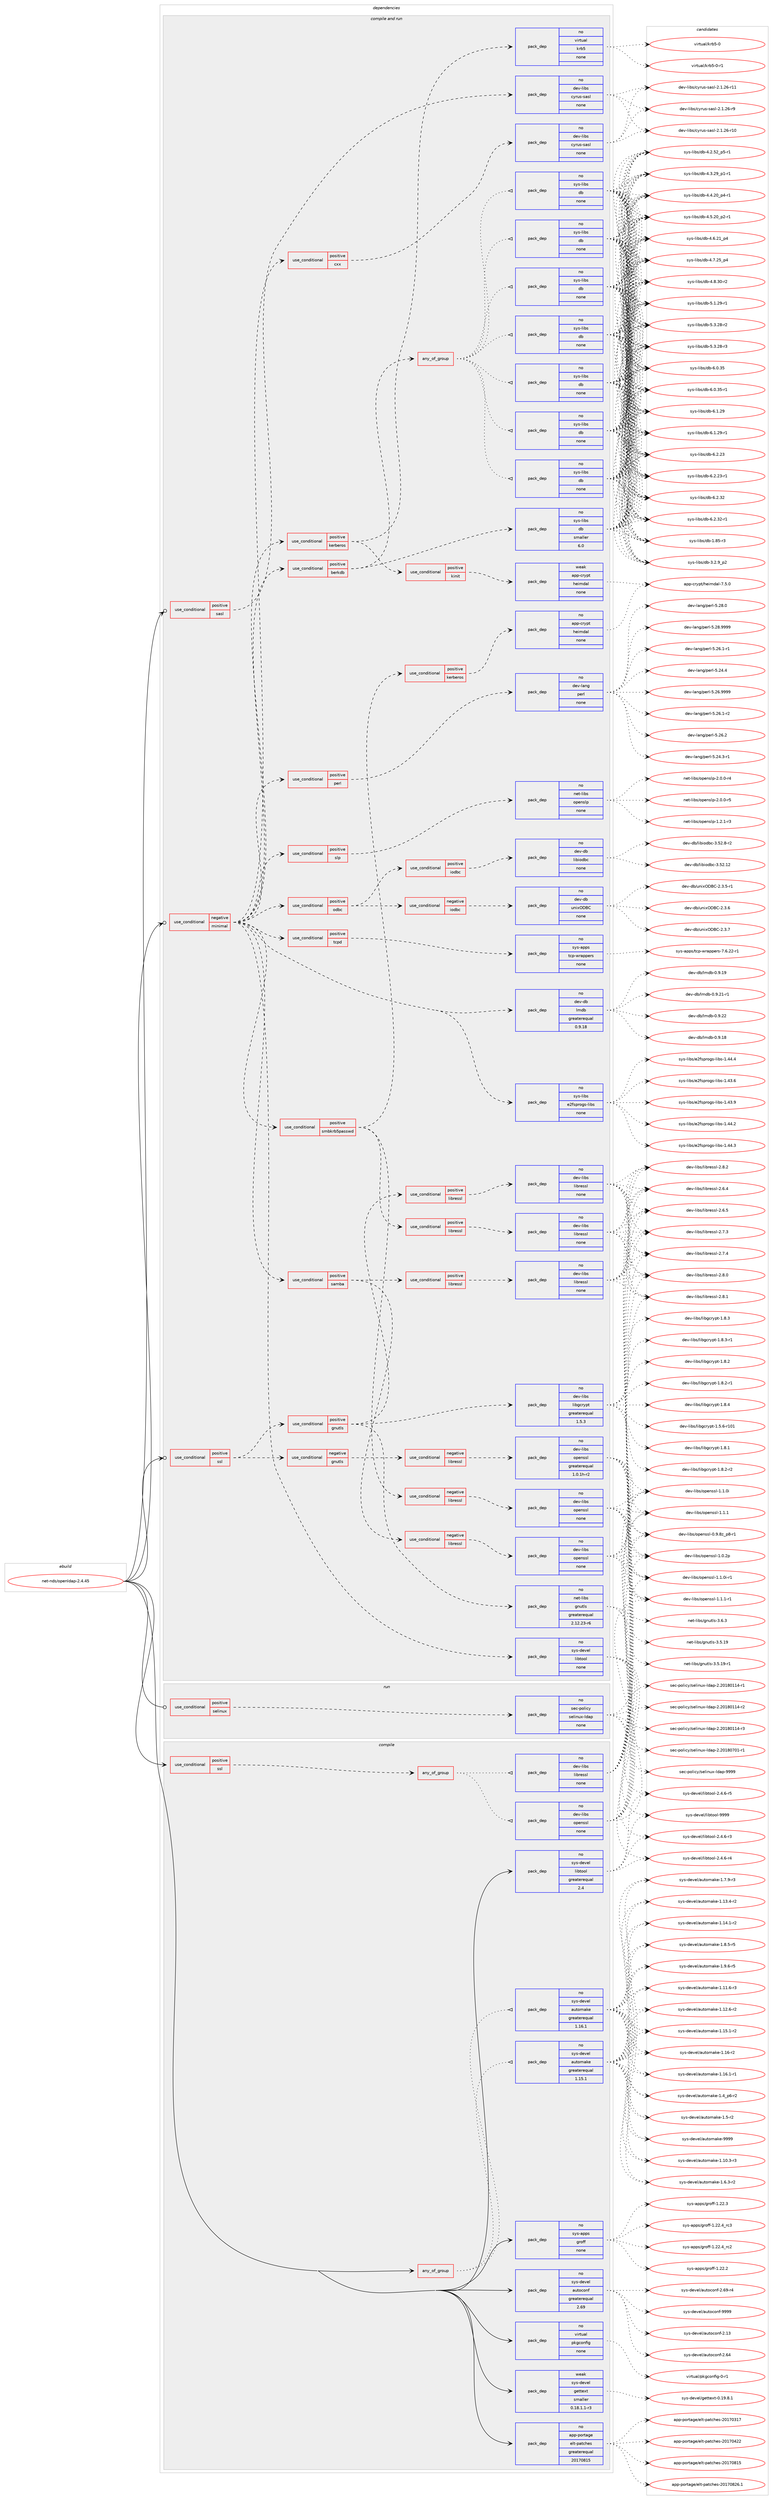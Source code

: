 digraph prolog {

# *************
# Graph options
# *************

newrank=true;
concentrate=true;
compound=true;
graph [rankdir=LR,fontname=Helvetica,fontsize=10,ranksep=1.5];#, ranksep=2.5, nodesep=0.2];
edge  [arrowhead=vee];
node  [fontname=Helvetica,fontsize=10];

# **********
# The ebuild
# **********

subgraph cluster_leftcol {
color=gray;
rank=same;
label=<<i>ebuild</i>>;
id [label="net-nds/openldap-2.4.45", color=red, width=4, href="../net-nds/openldap-2.4.45.svg"];
}

# ****************
# The dependencies
# ****************

subgraph cluster_midcol {
color=gray;
label=<<i>dependencies</i>>;
subgraph cluster_compile {
fillcolor="#eeeeee";
style=filled;
label=<<i>compile</i>>;
subgraph any152 {
dependency6367 [label=<<TABLE BORDER="0" CELLBORDER="1" CELLSPACING="0" CELLPADDING="4"><TR><TD CELLPADDING="10">any_of_group</TD></TR></TABLE>>, shape=none, color=red];subgraph pack5158 {
dependency6368 [label=<<TABLE BORDER="0" CELLBORDER="1" CELLSPACING="0" CELLPADDING="4" WIDTH="220"><TR><TD ROWSPAN="6" CELLPADDING="30">pack_dep</TD></TR><TR><TD WIDTH="110">no</TD></TR><TR><TD>sys-devel</TD></TR><TR><TD>automake</TD></TR><TR><TD>greaterequal</TD></TR><TR><TD>1.16.1</TD></TR></TABLE>>, shape=none, color=blue];
}
dependency6367:e -> dependency6368:w [weight=20,style="dotted",arrowhead="oinv"];
subgraph pack5159 {
dependency6369 [label=<<TABLE BORDER="0" CELLBORDER="1" CELLSPACING="0" CELLPADDING="4" WIDTH="220"><TR><TD ROWSPAN="6" CELLPADDING="30">pack_dep</TD></TR><TR><TD WIDTH="110">no</TD></TR><TR><TD>sys-devel</TD></TR><TR><TD>automake</TD></TR><TR><TD>greaterequal</TD></TR><TR><TD>1.15.1</TD></TR></TABLE>>, shape=none, color=blue];
}
dependency6367:e -> dependency6369:w [weight=20,style="dotted",arrowhead="oinv"];
}
id:e -> dependency6367:w [weight=20,style="solid",arrowhead="vee"];
subgraph cond1049 {
dependency6370 [label=<<TABLE BORDER="0" CELLBORDER="1" CELLSPACING="0" CELLPADDING="4"><TR><TD ROWSPAN="3" CELLPADDING="10">use_conditional</TD></TR><TR><TD>positive</TD></TR><TR><TD>ssl</TD></TR></TABLE>>, shape=none, color=red];
subgraph any153 {
dependency6371 [label=<<TABLE BORDER="0" CELLBORDER="1" CELLSPACING="0" CELLPADDING="4"><TR><TD CELLPADDING="10">any_of_group</TD></TR></TABLE>>, shape=none, color=red];subgraph pack5160 {
dependency6372 [label=<<TABLE BORDER="0" CELLBORDER="1" CELLSPACING="0" CELLPADDING="4" WIDTH="220"><TR><TD ROWSPAN="6" CELLPADDING="30">pack_dep</TD></TR><TR><TD WIDTH="110">no</TD></TR><TR><TD>dev-libs</TD></TR><TR><TD>openssl</TD></TR><TR><TD>none</TD></TR><TR><TD></TD></TR></TABLE>>, shape=none, color=blue];
}
dependency6371:e -> dependency6372:w [weight=20,style="dotted",arrowhead="oinv"];
subgraph pack5161 {
dependency6373 [label=<<TABLE BORDER="0" CELLBORDER="1" CELLSPACING="0" CELLPADDING="4" WIDTH="220"><TR><TD ROWSPAN="6" CELLPADDING="30">pack_dep</TD></TR><TR><TD WIDTH="110">no</TD></TR><TR><TD>dev-libs</TD></TR><TR><TD>libressl</TD></TR><TR><TD>none</TD></TR><TR><TD></TD></TR></TABLE>>, shape=none, color=blue];
}
dependency6371:e -> dependency6373:w [weight=20,style="dotted",arrowhead="oinv"];
}
dependency6370:e -> dependency6371:w [weight=20,style="dashed",arrowhead="vee"];
}
id:e -> dependency6370:w [weight=20,style="solid",arrowhead="vee"];
subgraph pack5162 {
dependency6374 [label=<<TABLE BORDER="0" CELLBORDER="1" CELLSPACING="0" CELLPADDING="4" WIDTH="220"><TR><TD ROWSPAN="6" CELLPADDING="30">pack_dep</TD></TR><TR><TD WIDTH="110">no</TD></TR><TR><TD>app-portage</TD></TR><TR><TD>elt-patches</TD></TR><TR><TD>greaterequal</TD></TR><TR><TD>20170815</TD></TR></TABLE>>, shape=none, color=blue];
}
id:e -> dependency6374:w [weight=20,style="solid",arrowhead="vee"];
subgraph pack5163 {
dependency6375 [label=<<TABLE BORDER="0" CELLBORDER="1" CELLSPACING="0" CELLPADDING="4" WIDTH="220"><TR><TD ROWSPAN="6" CELLPADDING="30">pack_dep</TD></TR><TR><TD WIDTH="110">no</TD></TR><TR><TD>sys-apps</TD></TR><TR><TD>groff</TD></TR><TR><TD>none</TD></TR><TR><TD></TD></TR></TABLE>>, shape=none, color=blue];
}
id:e -> dependency6375:w [weight=20,style="solid",arrowhead="vee"];
subgraph pack5164 {
dependency6376 [label=<<TABLE BORDER="0" CELLBORDER="1" CELLSPACING="0" CELLPADDING="4" WIDTH="220"><TR><TD ROWSPAN="6" CELLPADDING="30">pack_dep</TD></TR><TR><TD WIDTH="110">no</TD></TR><TR><TD>sys-devel</TD></TR><TR><TD>autoconf</TD></TR><TR><TD>greaterequal</TD></TR><TR><TD>2.69</TD></TR></TABLE>>, shape=none, color=blue];
}
id:e -> dependency6376:w [weight=20,style="solid",arrowhead="vee"];
subgraph pack5165 {
dependency6377 [label=<<TABLE BORDER="0" CELLBORDER="1" CELLSPACING="0" CELLPADDING="4" WIDTH="220"><TR><TD ROWSPAN="6" CELLPADDING="30">pack_dep</TD></TR><TR><TD WIDTH="110">no</TD></TR><TR><TD>sys-devel</TD></TR><TR><TD>libtool</TD></TR><TR><TD>greaterequal</TD></TR><TR><TD>2.4</TD></TR></TABLE>>, shape=none, color=blue];
}
id:e -> dependency6377:w [weight=20,style="solid",arrowhead="vee"];
subgraph pack5166 {
dependency6378 [label=<<TABLE BORDER="0" CELLBORDER="1" CELLSPACING="0" CELLPADDING="4" WIDTH="220"><TR><TD ROWSPAN="6" CELLPADDING="30">pack_dep</TD></TR><TR><TD WIDTH="110">no</TD></TR><TR><TD>virtual</TD></TR><TR><TD>pkgconfig</TD></TR><TR><TD>none</TD></TR><TR><TD></TD></TR></TABLE>>, shape=none, color=blue];
}
id:e -> dependency6378:w [weight=20,style="solid",arrowhead="vee"];
subgraph pack5167 {
dependency6379 [label=<<TABLE BORDER="0" CELLBORDER="1" CELLSPACING="0" CELLPADDING="4" WIDTH="220"><TR><TD ROWSPAN="6" CELLPADDING="30">pack_dep</TD></TR><TR><TD WIDTH="110">weak</TD></TR><TR><TD>sys-devel</TD></TR><TR><TD>gettext</TD></TR><TR><TD>smaller</TD></TR><TR><TD>0.18.1.1-r3</TD></TR></TABLE>>, shape=none, color=blue];
}
id:e -> dependency6379:w [weight=20,style="solid",arrowhead="vee"];
}
subgraph cluster_compileandrun {
fillcolor="#eeeeee";
style=filled;
label=<<i>compile and run</i>>;
subgraph cond1050 {
dependency6380 [label=<<TABLE BORDER="0" CELLBORDER="1" CELLSPACING="0" CELLPADDING="4"><TR><TD ROWSPAN="3" CELLPADDING="10">use_conditional</TD></TR><TR><TD>negative</TD></TR><TR><TD>minimal</TD></TR></TABLE>>, shape=none, color=red];
subgraph pack5168 {
dependency6381 [label=<<TABLE BORDER="0" CELLBORDER="1" CELLSPACING="0" CELLPADDING="4" WIDTH="220"><TR><TD ROWSPAN="6" CELLPADDING="30">pack_dep</TD></TR><TR><TD WIDTH="110">no</TD></TR><TR><TD>sys-devel</TD></TR><TR><TD>libtool</TD></TR><TR><TD>none</TD></TR><TR><TD></TD></TR></TABLE>>, shape=none, color=blue];
}
dependency6380:e -> dependency6381:w [weight=20,style="dashed",arrowhead="vee"];
subgraph pack5169 {
dependency6382 [label=<<TABLE BORDER="0" CELLBORDER="1" CELLSPACING="0" CELLPADDING="4" WIDTH="220"><TR><TD ROWSPAN="6" CELLPADDING="30">pack_dep</TD></TR><TR><TD WIDTH="110">no</TD></TR><TR><TD>sys-libs</TD></TR><TR><TD>e2fsprogs-libs</TD></TR><TR><TD>none</TD></TR><TR><TD></TD></TR></TABLE>>, shape=none, color=blue];
}
dependency6380:e -> dependency6382:w [weight=20,style="dashed",arrowhead="vee"];
subgraph pack5170 {
dependency6383 [label=<<TABLE BORDER="0" CELLBORDER="1" CELLSPACING="0" CELLPADDING="4" WIDTH="220"><TR><TD ROWSPAN="6" CELLPADDING="30">pack_dep</TD></TR><TR><TD WIDTH="110">no</TD></TR><TR><TD>dev-db</TD></TR><TR><TD>lmdb</TD></TR><TR><TD>greaterequal</TD></TR><TR><TD>0.9.18</TD></TR></TABLE>>, shape=none, color=blue];
}
dependency6380:e -> dependency6383:w [weight=20,style="dashed",arrowhead="vee"];
subgraph cond1051 {
dependency6384 [label=<<TABLE BORDER="0" CELLBORDER="1" CELLSPACING="0" CELLPADDING="4"><TR><TD ROWSPAN="3" CELLPADDING="10">use_conditional</TD></TR><TR><TD>positive</TD></TR><TR><TD>tcpd</TD></TR></TABLE>>, shape=none, color=red];
subgraph pack5171 {
dependency6385 [label=<<TABLE BORDER="0" CELLBORDER="1" CELLSPACING="0" CELLPADDING="4" WIDTH="220"><TR><TD ROWSPAN="6" CELLPADDING="30">pack_dep</TD></TR><TR><TD WIDTH="110">no</TD></TR><TR><TD>sys-apps</TD></TR><TR><TD>tcp-wrappers</TD></TR><TR><TD>none</TD></TR><TR><TD></TD></TR></TABLE>>, shape=none, color=blue];
}
dependency6384:e -> dependency6385:w [weight=20,style="dashed",arrowhead="vee"];
}
dependency6380:e -> dependency6384:w [weight=20,style="dashed",arrowhead="vee"];
subgraph cond1052 {
dependency6386 [label=<<TABLE BORDER="0" CELLBORDER="1" CELLSPACING="0" CELLPADDING="4"><TR><TD ROWSPAN="3" CELLPADDING="10">use_conditional</TD></TR><TR><TD>positive</TD></TR><TR><TD>odbc</TD></TR></TABLE>>, shape=none, color=red];
subgraph cond1053 {
dependency6387 [label=<<TABLE BORDER="0" CELLBORDER="1" CELLSPACING="0" CELLPADDING="4"><TR><TD ROWSPAN="3" CELLPADDING="10">use_conditional</TD></TR><TR><TD>negative</TD></TR><TR><TD>iodbc</TD></TR></TABLE>>, shape=none, color=red];
subgraph pack5172 {
dependency6388 [label=<<TABLE BORDER="0" CELLBORDER="1" CELLSPACING="0" CELLPADDING="4" WIDTH="220"><TR><TD ROWSPAN="6" CELLPADDING="30">pack_dep</TD></TR><TR><TD WIDTH="110">no</TD></TR><TR><TD>dev-db</TD></TR><TR><TD>unixODBC</TD></TR><TR><TD>none</TD></TR><TR><TD></TD></TR></TABLE>>, shape=none, color=blue];
}
dependency6387:e -> dependency6388:w [weight=20,style="dashed",arrowhead="vee"];
}
dependency6386:e -> dependency6387:w [weight=20,style="dashed",arrowhead="vee"];
subgraph cond1054 {
dependency6389 [label=<<TABLE BORDER="0" CELLBORDER="1" CELLSPACING="0" CELLPADDING="4"><TR><TD ROWSPAN="3" CELLPADDING="10">use_conditional</TD></TR><TR><TD>positive</TD></TR><TR><TD>iodbc</TD></TR></TABLE>>, shape=none, color=red];
subgraph pack5173 {
dependency6390 [label=<<TABLE BORDER="0" CELLBORDER="1" CELLSPACING="0" CELLPADDING="4" WIDTH="220"><TR><TD ROWSPAN="6" CELLPADDING="30">pack_dep</TD></TR><TR><TD WIDTH="110">no</TD></TR><TR><TD>dev-db</TD></TR><TR><TD>libiodbc</TD></TR><TR><TD>none</TD></TR><TR><TD></TD></TR></TABLE>>, shape=none, color=blue];
}
dependency6389:e -> dependency6390:w [weight=20,style="dashed",arrowhead="vee"];
}
dependency6386:e -> dependency6389:w [weight=20,style="dashed",arrowhead="vee"];
}
dependency6380:e -> dependency6386:w [weight=20,style="dashed",arrowhead="vee"];
subgraph cond1055 {
dependency6391 [label=<<TABLE BORDER="0" CELLBORDER="1" CELLSPACING="0" CELLPADDING="4"><TR><TD ROWSPAN="3" CELLPADDING="10">use_conditional</TD></TR><TR><TD>positive</TD></TR><TR><TD>slp</TD></TR></TABLE>>, shape=none, color=red];
subgraph pack5174 {
dependency6392 [label=<<TABLE BORDER="0" CELLBORDER="1" CELLSPACING="0" CELLPADDING="4" WIDTH="220"><TR><TD ROWSPAN="6" CELLPADDING="30">pack_dep</TD></TR><TR><TD WIDTH="110">no</TD></TR><TR><TD>net-libs</TD></TR><TR><TD>openslp</TD></TR><TR><TD>none</TD></TR><TR><TD></TD></TR></TABLE>>, shape=none, color=blue];
}
dependency6391:e -> dependency6392:w [weight=20,style="dashed",arrowhead="vee"];
}
dependency6380:e -> dependency6391:w [weight=20,style="dashed",arrowhead="vee"];
subgraph cond1056 {
dependency6393 [label=<<TABLE BORDER="0" CELLBORDER="1" CELLSPACING="0" CELLPADDING="4"><TR><TD ROWSPAN="3" CELLPADDING="10">use_conditional</TD></TR><TR><TD>positive</TD></TR><TR><TD>perl</TD></TR></TABLE>>, shape=none, color=red];
subgraph pack5175 {
dependency6394 [label=<<TABLE BORDER="0" CELLBORDER="1" CELLSPACING="0" CELLPADDING="4" WIDTH="220"><TR><TD ROWSPAN="6" CELLPADDING="30">pack_dep</TD></TR><TR><TD WIDTH="110">no</TD></TR><TR><TD>dev-lang</TD></TR><TR><TD>perl</TD></TR><TR><TD>none</TD></TR><TR><TD></TD></TR></TABLE>>, shape=none, color=blue];
}
dependency6393:e -> dependency6394:w [weight=20,style="dashed",arrowhead="vee"];
}
dependency6380:e -> dependency6393:w [weight=20,style="dashed",arrowhead="vee"];
subgraph cond1057 {
dependency6395 [label=<<TABLE BORDER="0" CELLBORDER="1" CELLSPACING="0" CELLPADDING="4"><TR><TD ROWSPAN="3" CELLPADDING="10">use_conditional</TD></TR><TR><TD>positive</TD></TR><TR><TD>samba</TD></TR></TABLE>>, shape=none, color=red];
subgraph cond1058 {
dependency6396 [label=<<TABLE BORDER="0" CELLBORDER="1" CELLSPACING="0" CELLPADDING="4"><TR><TD ROWSPAN="3" CELLPADDING="10">use_conditional</TD></TR><TR><TD>negative</TD></TR><TR><TD>libressl</TD></TR></TABLE>>, shape=none, color=red];
subgraph pack5176 {
dependency6397 [label=<<TABLE BORDER="0" CELLBORDER="1" CELLSPACING="0" CELLPADDING="4" WIDTH="220"><TR><TD ROWSPAN="6" CELLPADDING="30">pack_dep</TD></TR><TR><TD WIDTH="110">no</TD></TR><TR><TD>dev-libs</TD></TR><TR><TD>openssl</TD></TR><TR><TD>none</TD></TR><TR><TD></TD></TR></TABLE>>, shape=none, color=blue];
}
dependency6396:e -> dependency6397:w [weight=20,style="dashed",arrowhead="vee"];
}
dependency6395:e -> dependency6396:w [weight=20,style="dashed",arrowhead="vee"];
subgraph cond1059 {
dependency6398 [label=<<TABLE BORDER="0" CELLBORDER="1" CELLSPACING="0" CELLPADDING="4"><TR><TD ROWSPAN="3" CELLPADDING="10">use_conditional</TD></TR><TR><TD>positive</TD></TR><TR><TD>libressl</TD></TR></TABLE>>, shape=none, color=red];
subgraph pack5177 {
dependency6399 [label=<<TABLE BORDER="0" CELLBORDER="1" CELLSPACING="0" CELLPADDING="4" WIDTH="220"><TR><TD ROWSPAN="6" CELLPADDING="30">pack_dep</TD></TR><TR><TD WIDTH="110">no</TD></TR><TR><TD>dev-libs</TD></TR><TR><TD>libressl</TD></TR><TR><TD>none</TD></TR><TR><TD></TD></TR></TABLE>>, shape=none, color=blue];
}
dependency6398:e -> dependency6399:w [weight=20,style="dashed",arrowhead="vee"];
}
dependency6395:e -> dependency6398:w [weight=20,style="dashed",arrowhead="vee"];
}
dependency6380:e -> dependency6395:w [weight=20,style="dashed",arrowhead="vee"];
subgraph cond1060 {
dependency6400 [label=<<TABLE BORDER="0" CELLBORDER="1" CELLSPACING="0" CELLPADDING="4"><TR><TD ROWSPAN="3" CELLPADDING="10">use_conditional</TD></TR><TR><TD>positive</TD></TR><TR><TD>berkdb</TD></TR></TABLE>>, shape=none, color=red];
subgraph pack5178 {
dependency6401 [label=<<TABLE BORDER="0" CELLBORDER="1" CELLSPACING="0" CELLPADDING="4" WIDTH="220"><TR><TD ROWSPAN="6" CELLPADDING="30">pack_dep</TD></TR><TR><TD WIDTH="110">no</TD></TR><TR><TD>sys-libs</TD></TR><TR><TD>db</TD></TR><TR><TD>smaller</TD></TR><TR><TD>6.0</TD></TR></TABLE>>, shape=none, color=blue];
}
dependency6400:e -> dependency6401:w [weight=20,style="dashed",arrowhead="vee"];
subgraph any154 {
dependency6402 [label=<<TABLE BORDER="0" CELLBORDER="1" CELLSPACING="0" CELLPADDING="4"><TR><TD CELLPADDING="10">any_of_group</TD></TR></TABLE>>, shape=none, color=red];subgraph pack5179 {
dependency6403 [label=<<TABLE BORDER="0" CELLBORDER="1" CELLSPACING="0" CELLPADDING="4" WIDTH="220"><TR><TD ROWSPAN="6" CELLPADDING="30">pack_dep</TD></TR><TR><TD WIDTH="110">no</TD></TR><TR><TD>sys-libs</TD></TR><TR><TD>db</TD></TR><TR><TD>none</TD></TR><TR><TD></TD></TR></TABLE>>, shape=none, color=blue];
}
dependency6402:e -> dependency6403:w [weight=20,style="dotted",arrowhead="oinv"];
subgraph pack5180 {
dependency6404 [label=<<TABLE BORDER="0" CELLBORDER="1" CELLSPACING="0" CELLPADDING="4" WIDTH="220"><TR><TD ROWSPAN="6" CELLPADDING="30">pack_dep</TD></TR><TR><TD WIDTH="110">no</TD></TR><TR><TD>sys-libs</TD></TR><TR><TD>db</TD></TR><TR><TD>none</TD></TR><TR><TD></TD></TR></TABLE>>, shape=none, color=blue];
}
dependency6402:e -> dependency6404:w [weight=20,style="dotted",arrowhead="oinv"];
subgraph pack5181 {
dependency6405 [label=<<TABLE BORDER="0" CELLBORDER="1" CELLSPACING="0" CELLPADDING="4" WIDTH="220"><TR><TD ROWSPAN="6" CELLPADDING="30">pack_dep</TD></TR><TR><TD WIDTH="110">no</TD></TR><TR><TD>sys-libs</TD></TR><TR><TD>db</TD></TR><TR><TD>none</TD></TR><TR><TD></TD></TR></TABLE>>, shape=none, color=blue];
}
dependency6402:e -> dependency6405:w [weight=20,style="dotted",arrowhead="oinv"];
subgraph pack5182 {
dependency6406 [label=<<TABLE BORDER="0" CELLBORDER="1" CELLSPACING="0" CELLPADDING="4" WIDTH="220"><TR><TD ROWSPAN="6" CELLPADDING="30">pack_dep</TD></TR><TR><TD WIDTH="110">no</TD></TR><TR><TD>sys-libs</TD></TR><TR><TD>db</TD></TR><TR><TD>none</TD></TR><TR><TD></TD></TR></TABLE>>, shape=none, color=blue];
}
dependency6402:e -> dependency6406:w [weight=20,style="dotted",arrowhead="oinv"];
subgraph pack5183 {
dependency6407 [label=<<TABLE BORDER="0" CELLBORDER="1" CELLSPACING="0" CELLPADDING="4" WIDTH="220"><TR><TD ROWSPAN="6" CELLPADDING="30">pack_dep</TD></TR><TR><TD WIDTH="110">no</TD></TR><TR><TD>sys-libs</TD></TR><TR><TD>db</TD></TR><TR><TD>none</TD></TR><TR><TD></TD></TR></TABLE>>, shape=none, color=blue];
}
dependency6402:e -> dependency6407:w [weight=20,style="dotted",arrowhead="oinv"];
subgraph pack5184 {
dependency6408 [label=<<TABLE BORDER="0" CELLBORDER="1" CELLSPACING="0" CELLPADDING="4" WIDTH="220"><TR><TD ROWSPAN="6" CELLPADDING="30">pack_dep</TD></TR><TR><TD WIDTH="110">no</TD></TR><TR><TD>sys-libs</TD></TR><TR><TD>db</TD></TR><TR><TD>none</TD></TR><TR><TD></TD></TR></TABLE>>, shape=none, color=blue];
}
dependency6402:e -> dependency6408:w [weight=20,style="dotted",arrowhead="oinv"];
subgraph pack5185 {
dependency6409 [label=<<TABLE BORDER="0" CELLBORDER="1" CELLSPACING="0" CELLPADDING="4" WIDTH="220"><TR><TD ROWSPAN="6" CELLPADDING="30">pack_dep</TD></TR><TR><TD WIDTH="110">no</TD></TR><TR><TD>sys-libs</TD></TR><TR><TD>db</TD></TR><TR><TD>none</TD></TR><TR><TD></TD></TR></TABLE>>, shape=none, color=blue];
}
dependency6402:e -> dependency6409:w [weight=20,style="dotted",arrowhead="oinv"];
}
dependency6400:e -> dependency6402:w [weight=20,style="dashed",arrowhead="vee"];
}
dependency6380:e -> dependency6400:w [weight=20,style="dashed",arrowhead="vee"];
subgraph cond1061 {
dependency6410 [label=<<TABLE BORDER="0" CELLBORDER="1" CELLSPACING="0" CELLPADDING="4"><TR><TD ROWSPAN="3" CELLPADDING="10">use_conditional</TD></TR><TR><TD>positive</TD></TR><TR><TD>smbkrb5passwd</TD></TR></TABLE>>, shape=none, color=red];
subgraph cond1062 {
dependency6411 [label=<<TABLE BORDER="0" CELLBORDER="1" CELLSPACING="0" CELLPADDING="4"><TR><TD ROWSPAN="3" CELLPADDING="10">use_conditional</TD></TR><TR><TD>negative</TD></TR><TR><TD>libressl</TD></TR></TABLE>>, shape=none, color=red];
subgraph pack5186 {
dependency6412 [label=<<TABLE BORDER="0" CELLBORDER="1" CELLSPACING="0" CELLPADDING="4" WIDTH="220"><TR><TD ROWSPAN="6" CELLPADDING="30">pack_dep</TD></TR><TR><TD WIDTH="110">no</TD></TR><TR><TD>dev-libs</TD></TR><TR><TD>openssl</TD></TR><TR><TD>none</TD></TR><TR><TD></TD></TR></TABLE>>, shape=none, color=blue];
}
dependency6411:e -> dependency6412:w [weight=20,style="dashed",arrowhead="vee"];
}
dependency6410:e -> dependency6411:w [weight=20,style="dashed",arrowhead="vee"];
subgraph cond1063 {
dependency6413 [label=<<TABLE BORDER="0" CELLBORDER="1" CELLSPACING="0" CELLPADDING="4"><TR><TD ROWSPAN="3" CELLPADDING="10">use_conditional</TD></TR><TR><TD>positive</TD></TR><TR><TD>libressl</TD></TR></TABLE>>, shape=none, color=red];
subgraph pack5187 {
dependency6414 [label=<<TABLE BORDER="0" CELLBORDER="1" CELLSPACING="0" CELLPADDING="4" WIDTH="220"><TR><TD ROWSPAN="6" CELLPADDING="30">pack_dep</TD></TR><TR><TD WIDTH="110">no</TD></TR><TR><TD>dev-libs</TD></TR><TR><TD>libressl</TD></TR><TR><TD>none</TD></TR><TR><TD></TD></TR></TABLE>>, shape=none, color=blue];
}
dependency6413:e -> dependency6414:w [weight=20,style="dashed",arrowhead="vee"];
}
dependency6410:e -> dependency6413:w [weight=20,style="dashed",arrowhead="vee"];
subgraph cond1064 {
dependency6415 [label=<<TABLE BORDER="0" CELLBORDER="1" CELLSPACING="0" CELLPADDING="4"><TR><TD ROWSPAN="3" CELLPADDING="10">use_conditional</TD></TR><TR><TD>positive</TD></TR><TR><TD>kerberos</TD></TR></TABLE>>, shape=none, color=red];
subgraph pack5188 {
dependency6416 [label=<<TABLE BORDER="0" CELLBORDER="1" CELLSPACING="0" CELLPADDING="4" WIDTH="220"><TR><TD ROWSPAN="6" CELLPADDING="30">pack_dep</TD></TR><TR><TD WIDTH="110">no</TD></TR><TR><TD>app-crypt</TD></TR><TR><TD>heimdal</TD></TR><TR><TD>none</TD></TR><TR><TD></TD></TR></TABLE>>, shape=none, color=blue];
}
dependency6415:e -> dependency6416:w [weight=20,style="dashed",arrowhead="vee"];
}
dependency6410:e -> dependency6415:w [weight=20,style="dashed",arrowhead="vee"];
}
dependency6380:e -> dependency6410:w [weight=20,style="dashed",arrowhead="vee"];
subgraph cond1065 {
dependency6417 [label=<<TABLE BORDER="0" CELLBORDER="1" CELLSPACING="0" CELLPADDING="4"><TR><TD ROWSPAN="3" CELLPADDING="10">use_conditional</TD></TR><TR><TD>positive</TD></TR><TR><TD>kerberos</TD></TR></TABLE>>, shape=none, color=red];
subgraph pack5189 {
dependency6418 [label=<<TABLE BORDER="0" CELLBORDER="1" CELLSPACING="0" CELLPADDING="4" WIDTH="220"><TR><TD ROWSPAN="6" CELLPADDING="30">pack_dep</TD></TR><TR><TD WIDTH="110">no</TD></TR><TR><TD>virtual</TD></TR><TR><TD>krb5</TD></TR><TR><TD>none</TD></TR><TR><TD></TD></TR></TABLE>>, shape=none, color=blue];
}
dependency6417:e -> dependency6418:w [weight=20,style="dashed",arrowhead="vee"];
subgraph cond1066 {
dependency6419 [label=<<TABLE BORDER="0" CELLBORDER="1" CELLSPACING="0" CELLPADDING="4"><TR><TD ROWSPAN="3" CELLPADDING="10">use_conditional</TD></TR><TR><TD>positive</TD></TR><TR><TD>kinit</TD></TR></TABLE>>, shape=none, color=red];
subgraph pack5190 {
dependency6420 [label=<<TABLE BORDER="0" CELLBORDER="1" CELLSPACING="0" CELLPADDING="4" WIDTH="220"><TR><TD ROWSPAN="6" CELLPADDING="30">pack_dep</TD></TR><TR><TD WIDTH="110">weak</TD></TR><TR><TD>app-crypt</TD></TR><TR><TD>heimdal</TD></TR><TR><TD>none</TD></TR><TR><TD></TD></TR></TABLE>>, shape=none, color=blue];
}
dependency6419:e -> dependency6420:w [weight=20,style="dashed",arrowhead="vee"];
}
dependency6417:e -> dependency6419:w [weight=20,style="dashed",arrowhead="vee"];
}
dependency6380:e -> dependency6417:w [weight=20,style="dashed",arrowhead="vee"];
subgraph cond1067 {
dependency6421 [label=<<TABLE BORDER="0" CELLBORDER="1" CELLSPACING="0" CELLPADDING="4"><TR><TD ROWSPAN="3" CELLPADDING="10">use_conditional</TD></TR><TR><TD>positive</TD></TR><TR><TD>cxx</TD></TR></TABLE>>, shape=none, color=red];
subgraph pack5191 {
dependency6422 [label=<<TABLE BORDER="0" CELLBORDER="1" CELLSPACING="0" CELLPADDING="4" WIDTH="220"><TR><TD ROWSPAN="6" CELLPADDING="30">pack_dep</TD></TR><TR><TD WIDTH="110">no</TD></TR><TR><TD>dev-libs</TD></TR><TR><TD>cyrus-sasl</TD></TR><TR><TD>none</TD></TR><TR><TD></TD></TR></TABLE>>, shape=none, color=blue];
}
dependency6421:e -> dependency6422:w [weight=20,style="dashed",arrowhead="vee"];
}
dependency6380:e -> dependency6421:w [weight=20,style="dashed",arrowhead="vee"];
}
id:e -> dependency6380:w [weight=20,style="solid",arrowhead="odotvee"];
subgraph cond1068 {
dependency6423 [label=<<TABLE BORDER="0" CELLBORDER="1" CELLSPACING="0" CELLPADDING="4"><TR><TD ROWSPAN="3" CELLPADDING="10">use_conditional</TD></TR><TR><TD>positive</TD></TR><TR><TD>sasl</TD></TR></TABLE>>, shape=none, color=red];
subgraph pack5192 {
dependency6424 [label=<<TABLE BORDER="0" CELLBORDER="1" CELLSPACING="0" CELLPADDING="4" WIDTH="220"><TR><TD ROWSPAN="6" CELLPADDING="30">pack_dep</TD></TR><TR><TD WIDTH="110">no</TD></TR><TR><TD>dev-libs</TD></TR><TR><TD>cyrus-sasl</TD></TR><TR><TD>none</TD></TR><TR><TD></TD></TR></TABLE>>, shape=none, color=blue];
}
dependency6423:e -> dependency6424:w [weight=20,style="dashed",arrowhead="vee"];
}
id:e -> dependency6423:w [weight=20,style="solid",arrowhead="odotvee"];
subgraph cond1069 {
dependency6425 [label=<<TABLE BORDER="0" CELLBORDER="1" CELLSPACING="0" CELLPADDING="4"><TR><TD ROWSPAN="3" CELLPADDING="10">use_conditional</TD></TR><TR><TD>positive</TD></TR><TR><TD>ssl</TD></TR></TABLE>>, shape=none, color=red];
subgraph cond1070 {
dependency6426 [label=<<TABLE BORDER="0" CELLBORDER="1" CELLSPACING="0" CELLPADDING="4"><TR><TD ROWSPAN="3" CELLPADDING="10">use_conditional</TD></TR><TR><TD>negative</TD></TR><TR><TD>gnutls</TD></TR></TABLE>>, shape=none, color=red];
subgraph cond1071 {
dependency6427 [label=<<TABLE BORDER="0" CELLBORDER="1" CELLSPACING="0" CELLPADDING="4"><TR><TD ROWSPAN="3" CELLPADDING="10">use_conditional</TD></TR><TR><TD>negative</TD></TR><TR><TD>libressl</TD></TR></TABLE>>, shape=none, color=red];
subgraph pack5193 {
dependency6428 [label=<<TABLE BORDER="0" CELLBORDER="1" CELLSPACING="0" CELLPADDING="4" WIDTH="220"><TR><TD ROWSPAN="6" CELLPADDING="30">pack_dep</TD></TR><TR><TD WIDTH="110">no</TD></TR><TR><TD>dev-libs</TD></TR><TR><TD>openssl</TD></TR><TR><TD>greaterequal</TD></TR><TR><TD>1.0.1h-r2</TD></TR></TABLE>>, shape=none, color=blue];
}
dependency6427:e -> dependency6428:w [weight=20,style="dashed",arrowhead="vee"];
}
dependency6426:e -> dependency6427:w [weight=20,style="dashed",arrowhead="vee"];
}
dependency6425:e -> dependency6426:w [weight=20,style="dashed",arrowhead="vee"];
subgraph cond1072 {
dependency6429 [label=<<TABLE BORDER="0" CELLBORDER="1" CELLSPACING="0" CELLPADDING="4"><TR><TD ROWSPAN="3" CELLPADDING="10">use_conditional</TD></TR><TR><TD>positive</TD></TR><TR><TD>gnutls</TD></TR></TABLE>>, shape=none, color=red];
subgraph pack5194 {
dependency6430 [label=<<TABLE BORDER="0" CELLBORDER="1" CELLSPACING="0" CELLPADDING="4" WIDTH="220"><TR><TD ROWSPAN="6" CELLPADDING="30">pack_dep</TD></TR><TR><TD WIDTH="110">no</TD></TR><TR><TD>net-libs</TD></TR><TR><TD>gnutls</TD></TR><TR><TD>greaterequal</TD></TR><TR><TD>2.12.23-r6</TD></TR></TABLE>>, shape=none, color=blue];
}
dependency6429:e -> dependency6430:w [weight=20,style="dashed",arrowhead="vee"];
subgraph cond1073 {
dependency6431 [label=<<TABLE BORDER="0" CELLBORDER="1" CELLSPACING="0" CELLPADDING="4"><TR><TD ROWSPAN="3" CELLPADDING="10">use_conditional</TD></TR><TR><TD>positive</TD></TR><TR><TD>libressl</TD></TR></TABLE>>, shape=none, color=red];
subgraph pack5195 {
dependency6432 [label=<<TABLE BORDER="0" CELLBORDER="1" CELLSPACING="0" CELLPADDING="4" WIDTH="220"><TR><TD ROWSPAN="6" CELLPADDING="30">pack_dep</TD></TR><TR><TD WIDTH="110">no</TD></TR><TR><TD>dev-libs</TD></TR><TR><TD>libressl</TD></TR><TR><TD>none</TD></TR><TR><TD></TD></TR></TABLE>>, shape=none, color=blue];
}
dependency6431:e -> dependency6432:w [weight=20,style="dashed",arrowhead="vee"];
}
dependency6429:e -> dependency6431:w [weight=20,style="dashed",arrowhead="vee"];
subgraph pack5196 {
dependency6433 [label=<<TABLE BORDER="0" CELLBORDER="1" CELLSPACING="0" CELLPADDING="4" WIDTH="220"><TR><TD ROWSPAN="6" CELLPADDING="30">pack_dep</TD></TR><TR><TD WIDTH="110">no</TD></TR><TR><TD>dev-libs</TD></TR><TR><TD>libgcrypt</TD></TR><TR><TD>greaterequal</TD></TR><TR><TD>1.5.3</TD></TR></TABLE>>, shape=none, color=blue];
}
dependency6429:e -> dependency6433:w [weight=20,style="dashed",arrowhead="vee"];
}
dependency6425:e -> dependency6429:w [weight=20,style="dashed",arrowhead="vee"];
}
id:e -> dependency6425:w [weight=20,style="solid",arrowhead="odotvee"];
}
subgraph cluster_run {
fillcolor="#eeeeee";
style=filled;
label=<<i>run</i>>;
subgraph cond1074 {
dependency6434 [label=<<TABLE BORDER="0" CELLBORDER="1" CELLSPACING="0" CELLPADDING="4"><TR><TD ROWSPAN="3" CELLPADDING="10">use_conditional</TD></TR><TR><TD>positive</TD></TR><TR><TD>selinux</TD></TR></TABLE>>, shape=none, color=red];
subgraph pack5197 {
dependency6435 [label=<<TABLE BORDER="0" CELLBORDER="1" CELLSPACING="0" CELLPADDING="4" WIDTH="220"><TR><TD ROWSPAN="6" CELLPADDING="30">pack_dep</TD></TR><TR><TD WIDTH="110">no</TD></TR><TR><TD>sec-policy</TD></TR><TR><TD>selinux-ldap</TD></TR><TR><TD>none</TD></TR><TR><TD></TD></TR></TABLE>>, shape=none, color=blue];
}
dependency6434:e -> dependency6435:w [weight=20,style="dashed",arrowhead="vee"];
}
id:e -> dependency6434:w [weight=20,style="solid",arrowhead="odot"];
}
}

# **************
# The candidates
# **************

subgraph cluster_choices {
rank=same;
color=gray;
label=<<i>candidates</i>>;

subgraph choice5158 {
color=black;
nodesep=1;
choice11512111545100101118101108479711711611110997107101454946494846514511451 [label="sys-devel/automake-1.10.3-r3", color=red, width=4,href="../sys-devel/automake-1.10.3-r3.svg"];
choice11512111545100101118101108479711711611110997107101454946494946544511451 [label="sys-devel/automake-1.11.6-r3", color=red, width=4,href="../sys-devel/automake-1.11.6-r3.svg"];
choice11512111545100101118101108479711711611110997107101454946495046544511450 [label="sys-devel/automake-1.12.6-r2", color=red, width=4,href="../sys-devel/automake-1.12.6-r2.svg"];
choice11512111545100101118101108479711711611110997107101454946495146524511450 [label="sys-devel/automake-1.13.4-r2", color=red, width=4,href="../sys-devel/automake-1.13.4-r2.svg"];
choice11512111545100101118101108479711711611110997107101454946495246494511450 [label="sys-devel/automake-1.14.1-r2", color=red, width=4,href="../sys-devel/automake-1.14.1-r2.svg"];
choice11512111545100101118101108479711711611110997107101454946495346494511450 [label="sys-devel/automake-1.15.1-r2", color=red, width=4,href="../sys-devel/automake-1.15.1-r2.svg"];
choice1151211154510010111810110847971171161111099710710145494649544511450 [label="sys-devel/automake-1.16-r2", color=red, width=4,href="../sys-devel/automake-1.16-r2.svg"];
choice11512111545100101118101108479711711611110997107101454946495446494511449 [label="sys-devel/automake-1.16.1-r1", color=red, width=4,href="../sys-devel/automake-1.16.1-r1.svg"];
choice115121115451001011181011084797117116111109971071014549465295112544511450 [label="sys-devel/automake-1.4_p6-r2", color=red, width=4,href="../sys-devel/automake-1.4_p6-r2.svg"];
choice11512111545100101118101108479711711611110997107101454946534511450 [label="sys-devel/automake-1.5-r2", color=red, width=4,href="../sys-devel/automake-1.5-r2.svg"];
choice115121115451001011181011084797117116111109971071014549465446514511450 [label="sys-devel/automake-1.6.3-r2", color=red, width=4,href="../sys-devel/automake-1.6.3-r2.svg"];
choice115121115451001011181011084797117116111109971071014549465546574511451 [label="sys-devel/automake-1.7.9-r3", color=red, width=4,href="../sys-devel/automake-1.7.9-r3.svg"];
choice115121115451001011181011084797117116111109971071014549465646534511453 [label="sys-devel/automake-1.8.5-r5", color=red, width=4,href="../sys-devel/automake-1.8.5-r5.svg"];
choice115121115451001011181011084797117116111109971071014549465746544511453 [label="sys-devel/automake-1.9.6-r5", color=red, width=4,href="../sys-devel/automake-1.9.6-r5.svg"];
choice115121115451001011181011084797117116111109971071014557575757 [label="sys-devel/automake-9999", color=red, width=4,href="../sys-devel/automake-9999.svg"];
dependency6368:e -> choice11512111545100101118101108479711711611110997107101454946494846514511451:w [style=dotted,weight="100"];
dependency6368:e -> choice11512111545100101118101108479711711611110997107101454946494946544511451:w [style=dotted,weight="100"];
dependency6368:e -> choice11512111545100101118101108479711711611110997107101454946495046544511450:w [style=dotted,weight="100"];
dependency6368:e -> choice11512111545100101118101108479711711611110997107101454946495146524511450:w [style=dotted,weight="100"];
dependency6368:e -> choice11512111545100101118101108479711711611110997107101454946495246494511450:w [style=dotted,weight="100"];
dependency6368:e -> choice11512111545100101118101108479711711611110997107101454946495346494511450:w [style=dotted,weight="100"];
dependency6368:e -> choice1151211154510010111810110847971171161111099710710145494649544511450:w [style=dotted,weight="100"];
dependency6368:e -> choice11512111545100101118101108479711711611110997107101454946495446494511449:w [style=dotted,weight="100"];
dependency6368:e -> choice115121115451001011181011084797117116111109971071014549465295112544511450:w [style=dotted,weight="100"];
dependency6368:e -> choice11512111545100101118101108479711711611110997107101454946534511450:w [style=dotted,weight="100"];
dependency6368:e -> choice115121115451001011181011084797117116111109971071014549465446514511450:w [style=dotted,weight="100"];
dependency6368:e -> choice115121115451001011181011084797117116111109971071014549465546574511451:w [style=dotted,weight="100"];
dependency6368:e -> choice115121115451001011181011084797117116111109971071014549465646534511453:w [style=dotted,weight="100"];
dependency6368:e -> choice115121115451001011181011084797117116111109971071014549465746544511453:w [style=dotted,weight="100"];
dependency6368:e -> choice115121115451001011181011084797117116111109971071014557575757:w [style=dotted,weight="100"];
}
subgraph choice5159 {
color=black;
nodesep=1;
choice11512111545100101118101108479711711611110997107101454946494846514511451 [label="sys-devel/automake-1.10.3-r3", color=red, width=4,href="../sys-devel/automake-1.10.3-r3.svg"];
choice11512111545100101118101108479711711611110997107101454946494946544511451 [label="sys-devel/automake-1.11.6-r3", color=red, width=4,href="../sys-devel/automake-1.11.6-r3.svg"];
choice11512111545100101118101108479711711611110997107101454946495046544511450 [label="sys-devel/automake-1.12.6-r2", color=red, width=4,href="../sys-devel/automake-1.12.6-r2.svg"];
choice11512111545100101118101108479711711611110997107101454946495146524511450 [label="sys-devel/automake-1.13.4-r2", color=red, width=4,href="../sys-devel/automake-1.13.4-r2.svg"];
choice11512111545100101118101108479711711611110997107101454946495246494511450 [label="sys-devel/automake-1.14.1-r2", color=red, width=4,href="../sys-devel/automake-1.14.1-r2.svg"];
choice11512111545100101118101108479711711611110997107101454946495346494511450 [label="sys-devel/automake-1.15.1-r2", color=red, width=4,href="../sys-devel/automake-1.15.1-r2.svg"];
choice1151211154510010111810110847971171161111099710710145494649544511450 [label="sys-devel/automake-1.16-r2", color=red, width=4,href="../sys-devel/automake-1.16-r2.svg"];
choice11512111545100101118101108479711711611110997107101454946495446494511449 [label="sys-devel/automake-1.16.1-r1", color=red, width=4,href="../sys-devel/automake-1.16.1-r1.svg"];
choice115121115451001011181011084797117116111109971071014549465295112544511450 [label="sys-devel/automake-1.4_p6-r2", color=red, width=4,href="../sys-devel/automake-1.4_p6-r2.svg"];
choice11512111545100101118101108479711711611110997107101454946534511450 [label="sys-devel/automake-1.5-r2", color=red, width=4,href="../sys-devel/automake-1.5-r2.svg"];
choice115121115451001011181011084797117116111109971071014549465446514511450 [label="sys-devel/automake-1.6.3-r2", color=red, width=4,href="../sys-devel/automake-1.6.3-r2.svg"];
choice115121115451001011181011084797117116111109971071014549465546574511451 [label="sys-devel/automake-1.7.9-r3", color=red, width=4,href="../sys-devel/automake-1.7.9-r3.svg"];
choice115121115451001011181011084797117116111109971071014549465646534511453 [label="sys-devel/automake-1.8.5-r5", color=red, width=4,href="../sys-devel/automake-1.8.5-r5.svg"];
choice115121115451001011181011084797117116111109971071014549465746544511453 [label="sys-devel/automake-1.9.6-r5", color=red, width=4,href="../sys-devel/automake-1.9.6-r5.svg"];
choice115121115451001011181011084797117116111109971071014557575757 [label="sys-devel/automake-9999", color=red, width=4,href="../sys-devel/automake-9999.svg"];
dependency6369:e -> choice11512111545100101118101108479711711611110997107101454946494846514511451:w [style=dotted,weight="100"];
dependency6369:e -> choice11512111545100101118101108479711711611110997107101454946494946544511451:w [style=dotted,weight="100"];
dependency6369:e -> choice11512111545100101118101108479711711611110997107101454946495046544511450:w [style=dotted,weight="100"];
dependency6369:e -> choice11512111545100101118101108479711711611110997107101454946495146524511450:w [style=dotted,weight="100"];
dependency6369:e -> choice11512111545100101118101108479711711611110997107101454946495246494511450:w [style=dotted,weight="100"];
dependency6369:e -> choice11512111545100101118101108479711711611110997107101454946495346494511450:w [style=dotted,weight="100"];
dependency6369:e -> choice1151211154510010111810110847971171161111099710710145494649544511450:w [style=dotted,weight="100"];
dependency6369:e -> choice11512111545100101118101108479711711611110997107101454946495446494511449:w [style=dotted,weight="100"];
dependency6369:e -> choice115121115451001011181011084797117116111109971071014549465295112544511450:w [style=dotted,weight="100"];
dependency6369:e -> choice11512111545100101118101108479711711611110997107101454946534511450:w [style=dotted,weight="100"];
dependency6369:e -> choice115121115451001011181011084797117116111109971071014549465446514511450:w [style=dotted,weight="100"];
dependency6369:e -> choice115121115451001011181011084797117116111109971071014549465546574511451:w [style=dotted,weight="100"];
dependency6369:e -> choice115121115451001011181011084797117116111109971071014549465646534511453:w [style=dotted,weight="100"];
dependency6369:e -> choice115121115451001011181011084797117116111109971071014549465746544511453:w [style=dotted,weight="100"];
dependency6369:e -> choice115121115451001011181011084797117116111109971071014557575757:w [style=dotted,weight="100"];
}
subgraph choice5160 {
color=black;
nodesep=1;
choice100101118451081059811547111112101110115115108454946494648105 [label="dev-libs/openssl-1.1.0i", color=red, width=4,href="../dev-libs/openssl-1.1.0i.svg"];
choice100101118451081059811547111112101110115115108454946494649 [label="dev-libs/openssl-1.1.1", color=red, width=4,href="../dev-libs/openssl-1.1.1.svg"];
choice10010111845108105981154711111210111011511510845484657465612295112564511449 [label="dev-libs/openssl-0.9.8z_p8-r1", color=red, width=4,href="../dev-libs/openssl-0.9.8z_p8-r1.svg"];
choice100101118451081059811547111112101110115115108454946484650112 [label="dev-libs/openssl-1.0.2p", color=red, width=4,href="../dev-libs/openssl-1.0.2p.svg"];
choice1001011184510810598115471111121011101151151084549464946481054511449 [label="dev-libs/openssl-1.1.0i-r1", color=red, width=4,href="../dev-libs/openssl-1.1.0i-r1.svg"];
choice1001011184510810598115471111121011101151151084549464946494511449 [label="dev-libs/openssl-1.1.1-r1", color=red, width=4,href="../dev-libs/openssl-1.1.1-r1.svg"];
dependency6372:e -> choice100101118451081059811547111112101110115115108454946494648105:w [style=dotted,weight="100"];
dependency6372:e -> choice100101118451081059811547111112101110115115108454946494649:w [style=dotted,weight="100"];
dependency6372:e -> choice10010111845108105981154711111210111011511510845484657465612295112564511449:w [style=dotted,weight="100"];
dependency6372:e -> choice100101118451081059811547111112101110115115108454946484650112:w [style=dotted,weight="100"];
dependency6372:e -> choice1001011184510810598115471111121011101151151084549464946481054511449:w [style=dotted,weight="100"];
dependency6372:e -> choice1001011184510810598115471111121011101151151084549464946494511449:w [style=dotted,weight="100"];
}
subgraph choice5161 {
color=black;
nodesep=1;
choice10010111845108105981154710810598114101115115108455046544652 [label="dev-libs/libressl-2.6.4", color=red, width=4,href="../dev-libs/libressl-2.6.4.svg"];
choice10010111845108105981154710810598114101115115108455046544653 [label="dev-libs/libressl-2.6.5", color=red, width=4,href="../dev-libs/libressl-2.6.5.svg"];
choice10010111845108105981154710810598114101115115108455046554651 [label="dev-libs/libressl-2.7.3", color=red, width=4,href="../dev-libs/libressl-2.7.3.svg"];
choice10010111845108105981154710810598114101115115108455046554652 [label="dev-libs/libressl-2.7.4", color=red, width=4,href="../dev-libs/libressl-2.7.4.svg"];
choice10010111845108105981154710810598114101115115108455046564648 [label="dev-libs/libressl-2.8.0", color=red, width=4,href="../dev-libs/libressl-2.8.0.svg"];
choice10010111845108105981154710810598114101115115108455046564649 [label="dev-libs/libressl-2.8.1", color=red, width=4,href="../dev-libs/libressl-2.8.1.svg"];
choice10010111845108105981154710810598114101115115108455046564650 [label="dev-libs/libressl-2.8.2", color=red, width=4,href="../dev-libs/libressl-2.8.2.svg"];
dependency6373:e -> choice10010111845108105981154710810598114101115115108455046544652:w [style=dotted,weight="100"];
dependency6373:e -> choice10010111845108105981154710810598114101115115108455046544653:w [style=dotted,weight="100"];
dependency6373:e -> choice10010111845108105981154710810598114101115115108455046554651:w [style=dotted,weight="100"];
dependency6373:e -> choice10010111845108105981154710810598114101115115108455046554652:w [style=dotted,weight="100"];
dependency6373:e -> choice10010111845108105981154710810598114101115115108455046564648:w [style=dotted,weight="100"];
dependency6373:e -> choice10010111845108105981154710810598114101115115108455046564649:w [style=dotted,weight="100"];
dependency6373:e -> choice10010111845108105981154710810598114101115115108455046564650:w [style=dotted,weight="100"];
}
subgraph choice5162 {
color=black;
nodesep=1;
choice97112112451121111141169710310147101108116451129711699104101115455048495548514955 [label="app-portage/elt-patches-20170317", color=red, width=4,href="../app-portage/elt-patches-20170317.svg"];
choice97112112451121111141169710310147101108116451129711699104101115455048495548525050 [label="app-portage/elt-patches-20170422", color=red, width=4,href="../app-portage/elt-patches-20170422.svg"];
choice97112112451121111141169710310147101108116451129711699104101115455048495548564953 [label="app-portage/elt-patches-20170815", color=red, width=4,href="../app-portage/elt-patches-20170815.svg"];
choice971121124511211111411697103101471011081164511297116991041011154550484955485650544649 [label="app-portage/elt-patches-20170826.1", color=red, width=4,href="../app-portage/elt-patches-20170826.1.svg"];
dependency6374:e -> choice97112112451121111141169710310147101108116451129711699104101115455048495548514955:w [style=dotted,weight="100"];
dependency6374:e -> choice97112112451121111141169710310147101108116451129711699104101115455048495548525050:w [style=dotted,weight="100"];
dependency6374:e -> choice97112112451121111141169710310147101108116451129711699104101115455048495548564953:w [style=dotted,weight="100"];
dependency6374:e -> choice971121124511211111411697103101471011081164511297116991041011154550484955485650544649:w [style=dotted,weight="100"];
}
subgraph choice5163 {
color=black;
nodesep=1;
choice11512111545971121121154710311411110210245494650504652951149950 [label="sys-apps/groff-1.22.4_rc2", color=red, width=4,href="../sys-apps/groff-1.22.4_rc2.svg"];
choice11512111545971121121154710311411110210245494650504650 [label="sys-apps/groff-1.22.2", color=red, width=4,href="../sys-apps/groff-1.22.2.svg"];
choice11512111545971121121154710311411110210245494650504651 [label="sys-apps/groff-1.22.3", color=red, width=4,href="../sys-apps/groff-1.22.3.svg"];
choice11512111545971121121154710311411110210245494650504652951149951 [label="sys-apps/groff-1.22.4_rc3", color=red, width=4,href="../sys-apps/groff-1.22.4_rc3.svg"];
dependency6375:e -> choice11512111545971121121154710311411110210245494650504652951149950:w [style=dotted,weight="100"];
dependency6375:e -> choice11512111545971121121154710311411110210245494650504650:w [style=dotted,weight="100"];
dependency6375:e -> choice11512111545971121121154710311411110210245494650504651:w [style=dotted,weight="100"];
dependency6375:e -> choice11512111545971121121154710311411110210245494650504652951149951:w [style=dotted,weight="100"];
}
subgraph choice5164 {
color=black;
nodesep=1;
choice115121115451001011181011084797117116111991111101024550464951 [label="sys-devel/autoconf-2.13", color=red, width=4,href="../sys-devel/autoconf-2.13.svg"];
choice115121115451001011181011084797117116111991111101024550465452 [label="sys-devel/autoconf-2.64", color=red, width=4,href="../sys-devel/autoconf-2.64.svg"];
choice1151211154510010111810110847971171161119911111010245504654574511452 [label="sys-devel/autoconf-2.69-r4", color=red, width=4,href="../sys-devel/autoconf-2.69-r4.svg"];
choice115121115451001011181011084797117116111991111101024557575757 [label="sys-devel/autoconf-9999", color=red, width=4,href="../sys-devel/autoconf-9999.svg"];
dependency6376:e -> choice115121115451001011181011084797117116111991111101024550464951:w [style=dotted,weight="100"];
dependency6376:e -> choice115121115451001011181011084797117116111991111101024550465452:w [style=dotted,weight="100"];
dependency6376:e -> choice1151211154510010111810110847971171161119911111010245504654574511452:w [style=dotted,weight="100"];
dependency6376:e -> choice115121115451001011181011084797117116111991111101024557575757:w [style=dotted,weight="100"];
}
subgraph choice5165 {
color=black;
nodesep=1;
choice1151211154510010111810110847108105981161111111084550465246544511451 [label="sys-devel/libtool-2.4.6-r3", color=red, width=4,href="../sys-devel/libtool-2.4.6-r3.svg"];
choice1151211154510010111810110847108105981161111111084550465246544511452 [label="sys-devel/libtool-2.4.6-r4", color=red, width=4,href="../sys-devel/libtool-2.4.6-r4.svg"];
choice1151211154510010111810110847108105981161111111084550465246544511453 [label="sys-devel/libtool-2.4.6-r5", color=red, width=4,href="../sys-devel/libtool-2.4.6-r5.svg"];
choice1151211154510010111810110847108105981161111111084557575757 [label="sys-devel/libtool-9999", color=red, width=4,href="../sys-devel/libtool-9999.svg"];
dependency6377:e -> choice1151211154510010111810110847108105981161111111084550465246544511451:w [style=dotted,weight="100"];
dependency6377:e -> choice1151211154510010111810110847108105981161111111084550465246544511452:w [style=dotted,weight="100"];
dependency6377:e -> choice1151211154510010111810110847108105981161111111084550465246544511453:w [style=dotted,weight="100"];
dependency6377:e -> choice1151211154510010111810110847108105981161111111084557575757:w [style=dotted,weight="100"];
}
subgraph choice5166 {
color=black;
nodesep=1;
choice11810511411611797108471121071039911111010210510345484511449 [label="virtual/pkgconfig-0-r1", color=red, width=4,href="../virtual/pkgconfig-0-r1.svg"];
dependency6378:e -> choice11810511411611797108471121071039911111010210510345484511449:w [style=dotted,weight="100"];
}
subgraph choice5167 {
color=black;
nodesep=1;
choice1151211154510010111810110847103101116116101120116454846495746564649 [label="sys-devel/gettext-0.19.8.1", color=red, width=4,href="../sys-devel/gettext-0.19.8.1.svg"];
dependency6379:e -> choice1151211154510010111810110847103101116116101120116454846495746564649:w [style=dotted,weight="100"];
}
subgraph choice5168 {
color=black;
nodesep=1;
choice1151211154510010111810110847108105981161111111084550465246544511451 [label="sys-devel/libtool-2.4.6-r3", color=red, width=4,href="../sys-devel/libtool-2.4.6-r3.svg"];
choice1151211154510010111810110847108105981161111111084550465246544511452 [label="sys-devel/libtool-2.4.6-r4", color=red, width=4,href="../sys-devel/libtool-2.4.6-r4.svg"];
choice1151211154510010111810110847108105981161111111084550465246544511453 [label="sys-devel/libtool-2.4.6-r5", color=red, width=4,href="../sys-devel/libtool-2.4.6-r5.svg"];
choice1151211154510010111810110847108105981161111111084557575757 [label="sys-devel/libtool-9999", color=red, width=4,href="../sys-devel/libtool-9999.svg"];
dependency6381:e -> choice1151211154510010111810110847108105981161111111084550465246544511451:w [style=dotted,weight="100"];
dependency6381:e -> choice1151211154510010111810110847108105981161111111084550465246544511452:w [style=dotted,weight="100"];
dependency6381:e -> choice1151211154510010111810110847108105981161111111084550465246544511453:w [style=dotted,weight="100"];
dependency6381:e -> choice1151211154510010111810110847108105981161111111084557575757:w [style=dotted,weight="100"];
}
subgraph choice5169 {
color=black;
nodesep=1;
choice11512111545108105981154710150102115112114111103115451081059811545494652514654 [label="sys-libs/e2fsprogs-libs-1.43.6", color=red, width=4,href="../sys-libs/e2fsprogs-libs-1.43.6.svg"];
choice11512111545108105981154710150102115112114111103115451081059811545494652514657 [label="sys-libs/e2fsprogs-libs-1.43.9", color=red, width=4,href="../sys-libs/e2fsprogs-libs-1.43.9.svg"];
choice11512111545108105981154710150102115112114111103115451081059811545494652524650 [label="sys-libs/e2fsprogs-libs-1.44.2", color=red, width=4,href="../sys-libs/e2fsprogs-libs-1.44.2.svg"];
choice11512111545108105981154710150102115112114111103115451081059811545494652524651 [label="sys-libs/e2fsprogs-libs-1.44.3", color=red, width=4,href="../sys-libs/e2fsprogs-libs-1.44.3.svg"];
choice11512111545108105981154710150102115112114111103115451081059811545494652524652 [label="sys-libs/e2fsprogs-libs-1.44.4", color=red, width=4,href="../sys-libs/e2fsprogs-libs-1.44.4.svg"];
dependency6382:e -> choice11512111545108105981154710150102115112114111103115451081059811545494652514654:w [style=dotted,weight="100"];
dependency6382:e -> choice11512111545108105981154710150102115112114111103115451081059811545494652514657:w [style=dotted,weight="100"];
dependency6382:e -> choice11512111545108105981154710150102115112114111103115451081059811545494652524650:w [style=dotted,weight="100"];
dependency6382:e -> choice11512111545108105981154710150102115112114111103115451081059811545494652524651:w [style=dotted,weight="100"];
dependency6382:e -> choice11512111545108105981154710150102115112114111103115451081059811545494652524652:w [style=dotted,weight="100"];
}
subgraph choice5170 {
color=black;
nodesep=1;
choice1001011184510098471081091009845484657464956 [label="dev-db/lmdb-0.9.18", color=red, width=4,href="../dev-db/lmdb-0.9.18.svg"];
choice1001011184510098471081091009845484657464957 [label="dev-db/lmdb-0.9.19", color=red, width=4,href="../dev-db/lmdb-0.9.19.svg"];
choice10010111845100984710810910098454846574650494511449 [label="dev-db/lmdb-0.9.21-r1", color=red, width=4,href="../dev-db/lmdb-0.9.21-r1.svg"];
choice1001011184510098471081091009845484657465050 [label="dev-db/lmdb-0.9.22", color=red, width=4,href="../dev-db/lmdb-0.9.22.svg"];
dependency6383:e -> choice1001011184510098471081091009845484657464956:w [style=dotted,weight="100"];
dependency6383:e -> choice1001011184510098471081091009845484657464957:w [style=dotted,weight="100"];
dependency6383:e -> choice10010111845100984710810910098454846574650494511449:w [style=dotted,weight="100"];
dependency6383:e -> choice1001011184510098471081091009845484657465050:w [style=dotted,weight="100"];
}
subgraph choice5171 {
color=black;
nodesep=1;
choice115121115459711211211547116991124511911497112112101114115455546544650504511449 [label="sys-apps/tcp-wrappers-7.6.22-r1", color=red, width=4,href="../sys-apps/tcp-wrappers-7.6.22-r1.svg"];
dependency6385:e -> choice115121115459711211211547116991124511911497112112101114115455546544650504511449:w [style=dotted,weight="100"];
}
subgraph choice5172 {
color=black;
nodesep=1;
choice100101118451009847117110105120796866674550465146534511449 [label="dev-db/unixODBC-2.3.5-r1", color=red, width=4,href="../dev-db/unixODBC-2.3.5-r1.svg"];
choice10010111845100984711711010512079686667455046514654 [label="dev-db/unixODBC-2.3.6", color=red, width=4,href="../dev-db/unixODBC-2.3.6.svg"];
choice10010111845100984711711010512079686667455046514655 [label="dev-db/unixODBC-2.3.7", color=red, width=4,href="../dev-db/unixODBC-2.3.7.svg"];
dependency6388:e -> choice100101118451009847117110105120796866674550465146534511449:w [style=dotted,weight="100"];
dependency6388:e -> choice10010111845100984711711010512079686667455046514654:w [style=dotted,weight="100"];
dependency6388:e -> choice10010111845100984711711010512079686667455046514655:w [style=dotted,weight="100"];
}
subgraph choice5173 {
color=black;
nodesep=1;
choice1001011184510098471081059810511110098994551465350464950 [label="dev-db/libiodbc-3.52.12", color=red, width=4,href="../dev-db/libiodbc-3.52.12.svg"];
choice100101118451009847108105981051111009899455146535046564511450 [label="dev-db/libiodbc-3.52.8-r2", color=red, width=4,href="../dev-db/libiodbc-3.52.8-r2.svg"];
dependency6390:e -> choice1001011184510098471081059810511110098994551465350464950:w [style=dotted,weight="100"];
dependency6390:e -> choice100101118451009847108105981051111009899455146535046564511450:w [style=dotted,weight="100"];
}
subgraph choice5174 {
color=black;
nodesep=1;
choice1101011164510810598115471111121011101151081124549465046494511451 [label="net-libs/openslp-1.2.1-r3", color=red, width=4,href="../net-libs/openslp-1.2.1-r3.svg"];
choice1101011164510810598115471111121011101151081124550464846484511452 [label="net-libs/openslp-2.0.0-r4", color=red, width=4,href="../net-libs/openslp-2.0.0-r4.svg"];
choice1101011164510810598115471111121011101151081124550464846484511453 [label="net-libs/openslp-2.0.0-r5", color=red, width=4,href="../net-libs/openslp-2.0.0-r5.svg"];
dependency6392:e -> choice1101011164510810598115471111121011101151081124549465046494511451:w [style=dotted,weight="100"];
dependency6392:e -> choice1101011164510810598115471111121011101151081124550464846484511452:w [style=dotted,weight="100"];
dependency6392:e -> choice1101011164510810598115471111121011101151081124550464846484511453:w [style=dotted,weight="100"];
}
subgraph choice5175 {
color=black;
nodesep=1;
choice100101118451089711010347112101114108455346505246514511449 [label="dev-lang/perl-5.24.3-r1", color=red, width=4,href="../dev-lang/perl-5.24.3-r1.svg"];
choice10010111845108971101034711210111410845534650524652 [label="dev-lang/perl-5.24.4", color=red, width=4,href="../dev-lang/perl-5.24.4.svg"];
choice100101118451089711010347112101114108455346505446494511449 [label="dev-lang/perl-5.26.1-r1", color=red, width=4,href="../dev-lang/perl-5.26.1-r1.svg"];
choice100101118451089711010347112101114108455346505446494511450 [label="dev-lang/perl-5.26.1-r2", color=red, width=4,href="../dev-lang/perl-5.26.1-r2.svg"];
choice10010111845108971101034711210111410845534650544650 [label="dev-lang/perl-5.26.2", color=red, width=4,href="../dev-lang/perl-5.26.2.svg"];
choice10010111845108971101034711210111410845534650544657575757 [label="dev-lang/perl-5.26.9999", color=red, width=4,href="../dev-lang/perl-5.26.9999.svg"];
choice10010111845108971101034711210111410845534650564648 [label="dev-lang/perl-5.28.0", color=red, width=4,href="../dev-lang/perl-5.28.0.svg"];
choice10010111845108971101034711210111410845534650564657575757 [label="dev-lang/perl-5.28.9999", color=red, width=4,href="../dev-lang/perl-5.28.9999.svg"];
dependency6394:e -> choice100101118451089711010347112101114108455346505246514511449:w [style=dotted,weight="100"];
dependency6394:e -> choice10010111845108971101034711210111410845534650524652:w [style=dotted,weight="100"];
dependency6394:e -> choice100101118451089711010347112101114108455346505446494511449:w [style=dotted,weight="100"];
dependency6394:e -> choice100101118451089711010347112101114108455346505446494511450:w [style=dotted,weight="100"];
dependency6394:e -> choice10010111845108971101034711210111410845534650544650:w [style=dotted,weight="100"];
dependency6394:e -> choice10010111845108971101034711210111410845534650544657575757:w [style=dotted,weight="100"];
dependency6394:e -> choice10010111845108971101034711210111410845534650564648:w [style=dotted,weight="100"];
dependency6394:e -> choice10010111845108971101034711210111410845534650564657575757:w [style=dotted,weight="100"];
}
subgraph choice5176 {
color=black;
nodesep=1;
choice100101118451081059811547111112101110115115108454946494648105 [label="dev-libs/openssl-1.1.0i", color=red, width=4,href="../dev-libs/openssl-1.1.0i.svg"];
choice100101118451081059811547111112101110115115108454946494649 [label="dev-libs/openssl-1.1.1", color=red, width=4,href="../dev-libs/openssl-1.1.1.svg"];
choice10010111845108105981154711111210111011511510845484657465612295112564511449 [label="dev-libs/openssl-0.9.8z_p8-r1", color=red, width=4,href="../dev-libs/openssl-0.9.8z_p8-r1.svg"];
choice100101118451081059811547111112101110115115108454946484650112 [label="dev-libs/openssl-1.0.2p", color=red, width=4,href="../dev-libs/openssl-1.0.2p.svg"];
choice1001011184510810598115471111121011101151151084549464946481054511449 [label="dev-libs/openssl-1.1.0i-r1", color=red, width=4,href="../dev-libs/openssl-1.1.0i-r1.svg"];
choice1001011184510810598115471111121011101151151084549464946494511449 [label="dev-libs/openssl-1.1.1-r1", color=red, width=4,href="../dev-libs/openssl-1.1.1-r1.svg"];
dependency6397:e -> choice100101118451081059811547111112101110115115108454946494648105:w [style=dotted,weight="100"];
dependency6397:e -> choice100101118451081059811547111112101110115115108454946494649:w [style=dotted,weight="100"];
dependency6397:e -> choice10010111845108105981154711111210111011511510845484657465612295112564511449:w [style=dotted,weight="100"];
dependency6397:e -> choice100101118451081059811547111112101110115115108454946484650112:w [style=dotted,weight="100"];
dependency6397:e -> choice1001011184510810598115471111121011101151151084549464946481054511449:w [style=dotted,weight="100"];
dependency6397:e -> choice1001011184510810598115471111121011101151151084549464946494511449:w [style=dotted,weight="100"];
}
subgraph choice5177 {
color=black;
nodesep=1;
choice10010111845108105981154710810598114101115115108455046544652 [label="dev-libs/libressl-2.6.4", color=red, width=4,href="../dev-libs/libressl-2.6.4.svg"];
choice10010111845108105981154710810598114101115115108455046544653 [label="dev-libs/libressl-2.6.5", color=red, width=4,href="../dev-libs/libressl-2.6.5.svg"];
choice10010111845108105981154710810598114101115115108455046554651 [label="dev-libs/libressl-2.7.3", color=red, width=4,href="../dev-libs/libressl-2.7.3.svg"];
choice10010111845108105981154710810598114101115115108455046554652 [label="dev-libs/libressl-2.7.4", color=red, width=4,href="../dev-libs/libressl-2.7.4.svg"];
choice10010111845108105981154710810598114101115115108455046564648 [label="dev-libs/libressl-2.8.0", color=red, width=4,href="../dev-libs/libressl-2.8.0.svg"];
choice10010111845108105981154710810598114101115115108455046564649 [label="dev-libs/libressl-2.8.1", color=red, width=4,href="../dev-libs/libressl-2.8.1.svg"];
choice10010111845108105981154710810598114101115115108455046564650 [label="dev-libs/libressl-2.8.2", color=red, width=4,href="../dev-libs/libressl-2.8.2.svg"];
dependency6399:e -> choice10010111845108105981154710810598114101115115108455046544652:w [style=dotted,weight="100"];
dependency6399:e -> choice10010111845108105981154710810598114101115115108455046544653:w [style=dotted,weight="100"];
dependency6399:e -> choice10010111845108105981154710810598114101115115108455046554651:w [style=dotted,weight="100"];
dependency6399:e -> choice10010111845108105981154710810598114101115115108455046554652:w [style=dotted,weight="100"];
dependency6399:e -> choice10010111845108105981154710810598114101115115108455046564648:w [style=dotted,weight="100"];
dependency6399:e -> choice10010111845108105981154710810598114101115115108455046564649:w [style=dotted,weight="100"];
dependency6399:e -> choice10010111845108105981154710810598114101115115108455046564650:w [style=dotted,weight="100"];
}
subgraph choice5178 {
color=black;
nodesep=1;
choice1151211154510810598115471009845494656534511451 [label="sys-libs/db-1.85-r3", color=red, width=4,href="../sys-libs/db-1.85-r3.svg"];
choice115121115451081059811547100984551465046579511250 [label="sys-libs/db-3.2.9_p2", color=red, width=4,href="../sys-libs/db-3.2.9_p2.svg"];
choice115121115451081059811547100984552465046535095112534511449 [label="sys-libs/db-4.2.52_p5-r1", color=red, width=4,href="../sys-libs/db-4.2.52_p5-r1.svg"];
choice115121115451081059811547100984552465146505795112494511449 [label="sys-libs/db-4.3.29_p1-r1", color=red, width=4,href="../sys-libs/db-4.3.29_p1-r1.svg"];
choice115121115451081059811547100984552465246504895112524511449 [label="sys-libs/db-4.4.20_p4-r1", color=red, width=4,href="../sys-libs/db-4.4.20_p4-r1.svg"];
choice115121115451081059811547100984552465346504895112504511449 [label="sys-libs/db-4.5.20_p2-r1", color=red, width=4,href="../sys-libs/db-4.5.20_p2-r1.svg"];
choice11512111545108105981154710098455246544650499511252 [label="sys-libs/db-4.6.21_p4", color=red, width=4,href="../sys-libs/db-4.6.21_p4.svg"];
choice11512111545108105981154710098455246554650539511252 [label="sys-libs/db-4.7.25_p4", color=red, width=4,href="../sys-libs/db-4.7.25_p4.svg"];
choice11512111545108105981154710098455246564651484511450 [label="sys-libs/db-4.8.30-r2", color=red, width=4,href="../sys-libs/db-4.8.30-r2.svg"];
choice11512111545108105981154710098455346494650574511449 [label="sys-libs/db-5.1.29-r1", color=red, width=4,href="../sys-libs/db-5.1.29-r1.svg"];
choice11512111545108105981154710098455346514650564511450 [label="sys-libs/db-5.3.28-r2", color=red, width=4,href="../sys-libs/db-5.3.28-r2.svg"];
choice11512111545108105981154710098455346514650564511451 [label="sys-libs/db-5.3.28-r3", color=red, width=4,href="../sys-libs/db-5.3.28-r3.svg"];
choice1151211154510810598115471009845544648465153 [label="sys-libs/db-6.0.35", color=red, width=4,href="../sys-libs/db-6.0.35.svg"];
choice11512111545108105981154710098455446484651534511449 [label="sys-libs/db-6.0.35-r1", color=red, width=4,href="../sys-libs/db-6.0.35-r1.svg"];
choice1151211154510810598115471009845544649465057 [label="sys-libs/db-6.1.29", color=red, width=4,href="../sys-libs/db-6.1.29.svg"];
choice11512111545108105981154710098455446494650574511449 [label="sys-libs/db-6.1.29-r1", color=red, width=4,href="../sys-libs/db-6.1.29-r1.svg"];
choice1151211154510810598115471009845544650465051 [label="sys-libs/db-6.2.23", color=red, width=4,href="../sys-libs/db-6.2.23.svg"];
choice11512111545108105981154710098455446504650514511449 [label="sys-libs/db-6.2.23-r1", color=red, width=4,href="../sys-libs/db-6.2.23-r1.svg"];
choice1151211154510810598115471009845544650465150 [label="sys-libs/db-6.2.32", color=red, width=4,href="../sys-libs/db-6.2.32.svg"];
choice11512111545108105981154710098455446504651504511449 [label="sys-libs/db-6.2.32-r1", color=red, width=4,href="../sys-libs/db-6.2.32-r1.svg"];
dependency6401:e -> choice1151211154510810598115471009845494656534511451:w [style=dotted,weight="100"];
dependency6401:e -> choice115121115451081059811547100984551465046579511250:w [style=dotted,weight="100"];
dependency6401:e -> choice115121115451081059811547100984552465046535095112534511449:w [style=dotted,weight="100"];
dependency6401:e -> choice115121115451081059811547100984552465146505795112494511449:w [style=dotted,weight="100"];
dependency6401:e -> choice115121115451081059811547100984552465246504895112524511449:w [style=dotted,weight="100"];
dependency6401:e -> choice115121115451081059811547100984552465346504895112504511449:w [style=dotted,weight="100"];
dependency6401:e -> choice11512111545108105981154710098455246544650499511252:w [style=dotted,weight="100"];
dependency6401:e -> choice11512111545108105981154710098455246554650539511252:w [style=dotted,weight="100"];
dependency6401:e -> choice11512111545108105981154710098455246564651484511450:w [style=dotted,weight="100"];
dependency6401:e -> choice11512111545108105981154710098455346494650574511449:w [style=dotted,weight="100"];
dependency6401:e -> choice11512111545108105981154710098455346514650564511450:w [style=dotted,weight="100"];
dependency6401:e -> choice11512111545108105981154710098455346514650564511451:w [style=dotted,weight="100"];
dependency6401:e -> choice1151211154510810598115471009845544648465153:w [style=dotted,weight="100"];
dependency6401:e -> choice11512111545108105981154710098455446484651534511449:w [style=dotted,weight="100"];
dependency6401:e -> choice1151211154510810598115471009845544649465057:w [style=dotted,weight="100"];
dependency6401:e -> choice11512111545108105981154710098455446494650574511449:w [style=dotted,weight="100"];
dependency6401:e -> choice1151211154510810598115471009845544650465051:w [style=dotted,weight="100"];
dependency6401:e -> choice11512111545108105981154710098455446504650514511449:w [style=dotted,weight="100"];
dependency6401:e -> choice1151211154510810598115471009845544650465150:w [style=dotted,weight="100"];
dependency6401:e -> choice11512111545108105981154710098455446504651504511449:w [style=dotted,weight="100"];
}
subgraph choice5179 {
color=black;
nodesep=1;
choice1151211154510810598115471009845494656534511451 [label="sys-libs/db-1.85-r3", color=red, width=4,href="../sys-libs/db-1.85-r3.svg"];
choice115121115451081059811547100984551465046579511250 [label="sys-libs/db-3.2.9_p2", color=red, width=4,href="../sys-libs/db-3.2.9_p2.svg"];
choice115121115451081059811547100984552465046535095112534511449 [label="sys-libs/db-4.2.52_p5-r1", color=red, width=4,href="../sys-libs/db-4.2.52_p5-r1.svg"];
choice115121115451081059811547100984552465146505795112494511449 [label="sys-libs/db-4.3.29_p1-r1", color=red, width=4,href="../sys-libs/db-4.3.29_p1-r1.svg"];
choice115121115451081059811547100984552465246504895112524511449 [label="sys-libs/db-4.4.20_p4-r1", color=red, width=4,href="../sys-libs/db-4.4.20_p4-r1.svg"];
choice115121115451081059811547100984552465346504895112504511449 [label="sys-libs/db-4.5.20_p2-r1", color=red, width=4,href="../sys-libs/db-4.5.20_p2-r1.svg"];
choice11512111545108105981154710098455246544650499511252 [label="sys-libs/db-4.6.21_p4", color=red, width=4,href="../sys-libs/db-4.6.21_p4.svg"];
choice11512111545108105981154710098455246554650539511252 [label="sys-libs/db-4.7.25_p4", color=red, width=4,href="../sys-libs/db-4.7.25_p4.svg"];
choice11512111545108105981154710098455246564651484511450 [label="sys-libs/db-4.8.30-r2", color=red, width=4,href="../sys-libs/db-4.8.30-r2.svg"];
choice11512111545108105981154710098455346494650574511449 [label="sys-libs/db-5.1.29-r1", color=red, width=4,href="../sys-libs/db-5.1.29-r1.svg"];
choice11512111545108105981154710098455346514650564511450 [label="sys-libs/db-5.3.28-r2", color=red, width=4,href="../sys-libs/db-5.3.28-r2.svg"];
choice11512111545108105981154710098455346514650564511451 [label="sys-libs/db-5.3.28-r3", color=red, width=4,href="../sys-libs/db-5.3.28-r3.svg"];
choice1151211154510810598115471009845544648465153 [label="sys-libs/db-6.0.35", color=red, width=4,href="../sys-libs/db-6.0.35.svg"];
choice11512111545108105981154710098455446484651534511449 [label="sys-libs/db-6.0.35-r1", color=red, width=4,href="../sys-libs/db-6.0.35-r1.svg"];
choice1151211154510810598115471009845544649465057 [label="sys-libs/db-6.1.29", color=red, width=4,href="../sys-libs/db-6.1.29.svg"];
choice11512111545108105981154710098455446494650574511449 [label="sys-libs/db-6.1.29-r1", color=red, width=4,href="../sys-libs/db-6.1.29-r1.svg"];
choice1151211154510810598115471009845544650465051 [label="sys-libs/db-6.2.23", color=red, width=4,href="../sys-libs/db-6.2.23.svg"];
choice11512111545108105981154710098455446504650514511449 [label="sys-libs/db-6.2.23-r1", color=red, width=4,href="../sys-libs/db-6.2.23-r1.svg"];
choice1151211154510810598115471009845544650465150 [label="sys-libs/db-6.2.32", color=red, width=4,href="../sys-libs/db-6.2.32.svg"];
choice11512111545108105981154710098455446504651504511449 [label="sys-libs/db-6.2.32-r1", color=red, width=4,href="../sys-libs/db-6.2.32-r1.svg"];
dependency6403:e -> choice1151211154510810598115471009845494656534511451:w [style=dotted,weight="100"];
dependency6403:e -> choice115121115451081059811547100984551465046579511250:w [style=dotted,weight="100"];
dependency6403:e -> choice115121115451081059811547100984552465046535095112534511449:w [style=dotted,weight="100"];
dependency6403:e -> choice115121115451081059811547100984552465146505795112494511449:w [style=dotted,weight="100"];
dependency6403:e -> choice115121115451081059811547100984552465246504895112524511449:w [style=dotted,weight="100"];
dependency6403:e -> choice115121115451081059811547100984552465346504895112504511449:w [style=dotted,weight="100"];
dependency6403:e -> choice11512111545108105981154710098455246544650499511252:w [style=dotted,weight="100"];
dependency6403:e -> choice11512111545108105981154710098455246554650539511252:w [style=dotted,weight="100"];
dependency6403:e -> choice11512111545108105981154710098455246564651484511450:w [style=dotted,weight="100"];
dependency6403:e -> choice11512111545108105981154710098455346494650574511449:w [style=dotted,weight="100"];
dependency6403:e -> choice11512111545108105981154710098455346514650564511450:w [style=dotted,weight="100"];
dependency6403:e -> choice11512111545108105981154710098455346514650564511451:w [style=dotted,weight="100"];
dependency6403:e -> choice1151211154510810598115471009845544648465153:w [style=dotted,weight="100"];
dependency6403:e -> choice11512111545108105981154710098455446484651534511449:w [style=dotted,weight="100"];
dependency6403:e -> choice1151211154510810598115471009845544649465057:w [style=dotted,weight="100"];
dependency6403:e -> choice11512111545108105981154710098455446494650574511449:w [style=dotted,weight="100"];
dependency6403:e -> choice1151211154510810598115471009845544650465051:w [style=dotted,weight="100"];
dependency6403:e -> choice11512111545108105981154710098455446504650514511449:w [style=dotted,weight="100"];
dependency6403:e -> choice1151211154510810598115471009845544650465150:w [style=dotted,weight="100"];
dependency6403:e -> choice11512111545108105981154710098455446504651504511449:w [style=dotted,weight="100"];
}
subgraph choice5180 {
color=black;
nodesep=1;
choice1151211154510810598115471009845494656534511451 [label="sys-libs/db-1.85-r3", color=red, width=4,href="../sys-libs/db-1.85-r3.svg"];
choice115121115451081059811547100984551465046579511250 [label="sys-libs/db-3.2.9_p2", color=red, width=4,href="../sys-libs/db-3.2.9_p2.svg"];
choice115121115451081059811547100984552465046535095112534511449 [label="sys-libs/db-4.2.52_p5-r1", color=red, width=4,href="../sys-libs/db-4.2.52_p5-r1.svg"];
choice115121115451081059811547100984552465146505795112494511449 [label="sys-libs/db-4.3.29_p1-r1", color=red, width=4,href="../sys-libs/db-4.3.29_p1-r1.svg"];
choice115121115451081059811547100984552465246504895112524511449 [label="sys-libs/db-4.4.20_p4-r1", color=red, width=4,href="../sys-libs/db-4.4.20_p4-r1.svg"];
choice115121115451081059811547100984552465346504895112504511449 [label="sys-libs/db-4.5.20_p2-r1", color=red, width=4,href="../sys-libs/db-4.5.20_p2-r1.svg"];
choice11512111545108105981154710098455246544650499511252 [label="sys-libs/db-4.6.21_p4", color=red, width=4,href="../sys-libs/db-4.6.21_p4.svg"];
choice11512111545108105981154710098455246554650539511252 [label="sys-libs/db-4.7.25_p4", color=red, width=4,href="../sys-libs/db-4.7.25_p4.svg"];
choice11512111545108105981154710098455246564651484511450 [label="sys-libs/db-4.8.30-r2", color=red, width=4,href="../sys-libs/db-4.8.30-r2.svg"];
choice11512111545108105981154710098455346494650574511449 [label="sys-libs/db-5.1.29-r1", color=red, width=4,href="../sys-libs/db-5.1.29-r1.svg"];
choice11512111545108105981154710098455346514650564511450 [label="sys-libs/db-5.3.28-r2", color=red, width=4,href="../sys-libs/db-5.3.28-r2.svg"];
choice11512111545108105981154710098455346514650564511451 [label="sys-libs/db-5.3.28-r3", color=red, width=4,href="../sys-libs/db-5.3.28-r3.svg"];
choice1151211154510810598115471009845544648465153 [label="sys-libs/db-6.0.35", color=red, width=4,href="../sys-libs/db-6.0.35.svg"];
choice11512111545108105981154710098455446484651534511449 [label="sys-libs/db-6.0.35-r1", color=red, width=4,href="../sys-libs/db-6.0.35-r1.svg"];
choice1151211154510810598115471009845544649465057 [label="sys-libs/db-6.1.29", color=red, width=4,href="../sys-libs/db-6.1.29.svg"];
choice11512111545108105981154710098455446494650574511449 [label="sys-libs/db-6.1.29-r1", color=red, width=4,href="../sys-libs/db-6.1.29-r1.svg"];
choice1151211154510810598115471009845544650465051 [label="sys-libs/db-6.2.23", color=red, width=4,href="../sys-libs/db-6.2.23.svg"];
choice11512111545108105981154710098455446504650514511449 [label="sys-libs/db-6.2.23-r1", color=red, width=4,href="../sys-libs/db-6.2.23-r1.svg"];
choice1151211154510810598115471009845544650465150 [label="sys-libs/db-6.2.32", color=red, width=4,href="../sys-libs/db-6.2.32.svg"];
choice11512111545108105981154710098455446504651504511449 [label="sys-libs/db-6.2.32-r1", color=red, width=4,href="../sys-libs/db-6.2.32-r1.svg"];
dependency6404:e -> choice1151211154510810598115471009845494656534511451:w [style=dotted,weight="100"];
dependency6404:e -> choice115121115451081059811547100984551465046579511250:w [style=dotted,weight="100"];
dependency6404:e -> choice115121115451081059811547100984552465046535095112534511449:w [style=dotted,weight="100"];
dependency6404:e -> choice115121115451081059811547100984552465146505795112494511449:w [style=dotted,weight="100"];
dependency6404:e -> choice115121115451081059811547100984552465246504895112524511449:w [style=dotted,weight="100"];
dependency6404:e -> choice115121115451081059811547100984552465346504895112504511449:w [style=dotted,weight="100"];
dependency6404:e -> choice11512111545108105981154710098455246544650499511252:w [style=dotted,weight="100"];
dependency6404:e -> choice11512111545108105981154710098455246554650539511252:w [style=dotted,weight="100"];
dependency6404:e -> choice11512111545108105981154710098455246564651484511450:w [style=dotted,weight="100"];
dependency6404:e -> choice11512111545108105981154710098455346494650574511449:w [style=dotted,weight="100"];
dependency6404:e -> choice11512111545108105981154710098455346514650564511450:w [style=dotted,weight="100"];
dependency6404:e -> choice11512111545108105981154710098455346514650564511451:w [style=dotted,weight="100"];
dependency6404:e -> choice1151211154510810598115471009845544648465153:w [style=dotted,weight="100"];
dependency6404:e -> choice11512111545108105981154710098455446484651534511449:w [style=dotted,weight="100"];
dependency6404:e -> choice1151211154510810598115471009845544649465057:w [style=dotted,weight="100"];
dependency6404:e -> choice11512111545108105981154710098455446494650574511449:w [style=dotted,weight="100"];
dependency6404:e -> choice1151211154510810598115471009845544650465051:w [style=dotted,weight="100"];
dependency6404:e -> choice11512111545108105981154710098455446504650514511449:w [style=dotted,weight="100"];
dependency6404:e -> choice1151211154510810598115471009845544650465150:w [style=dotted,weight="100"];
dependency6404:e -> choice11512111545108105981154710098455446504651504511449:w [style=dotted,weight="100"];
}
subgraph choice5181 {
color=black;
nodesep=1;
choice1151211154510810598115471009845494656534511451 [label="sys-libs/db-1.85-r3", color=red, width=4,href="../sys-libs/db-1.85-r3.svg"];
choice115121115451081059811547100984551465046579511250 [label="sys-libs/db-3.2.9_p2", color=red, width=4,href="../sys-libs/db-3.2.9_p2.svg"];
choice115121115451081059811547100984552465046535095112534511449 [label="sys-libs/db-4.2.52_p5-r1", color=red, width=4,href="../sys-libs/db-4.2.52_p5-r1.svg"];
choice115121115451081059811547100984552465146505795112494511449 [label="sys-libs/db-4.3.29_p1-r1", color=red, width=4,href="../sys-libs/db-4.3.29_p1-r1.svg"];
choice115121115451081059811547100984552465246504895112524511449 [label="sys-libs/db-4.4.20_p4-r1", color=red, width=4,href="../sys-libs/db-4.4.20_p4-r1.svg"];
choice115121115451081059811547100984552465346504895112504511449 [label="sys-libs/db-4.5.20_p2-r1", color=red, width=4,href="../sys-libs/db-4.5.20_p2-r1.svg"];
choice11512111545108105981154710098455246544650499511252 [label="sys-libs/db-4.6.21_p4", color=red, width=4,href="../sys-libs/db-4.6.21_p4.svg"];
choice11512111545108105981154710098455246554650539511252 [label="sys-libs/db-4.7.25_p4", color=red, width=4,href="../sys-libs/db-4.7.25_p4.svg"];
choice11512111545108105981154710098455246564651484511450 [label="sys-libs/db-4.8.30-r2", color=red, width=4,href="../sys-libs/db-4.8.30-r2.svg"];
choice11512111545108105981154710098455346494650574511449 [label="sys-libs/db-5.1.29-r1", color=red, width=4,href="../sys-libs/db-5.1.29-r1.svg"];
choice11512111545108105981154710098455346514650564511450 [label="sys-libs/db-5.3.28-r2", color=red, width=4,href="../sys-libs/db-5.3.28-r2.svg"];
choice11512111545108105981154710098455346514650564511451 [label="sys-libs/db-5.3.28-r3", color=red, width=4,href="../sys-libs/db-5.3.28-r3.svg"];
choice1151211154510810598115471009845544648465153 [label="sys-libs/db-6.0.35", color=red, width=4,href="../sys-libs/db-6.0.35.svg"];
choice11512111545108105981154710098455446484651534511449 [label="sys-libs/db-6.0.35-r1", color=red, width=4,href="../sys-libs/db-6.0.35-r1.svg"];
choice1151211154510810598115471009845544649465057 [label="sys-libs/db-6.1.29", color=red, width=4,href="../sys-libs/db-6.1.29.svg"];
choice11512111545108105981154710098455446494650574511449 [label="sys-libs/db-6.1.29-r1", color=red, width=4,href="../sys-libs/db-6.1.29-r1.svg"];
choice1151211154510810598115471009845544650465051 [label="sys-libs/db-6.2.23", color=red, width=4,href="../sys-libs/db-6.2.23.svg"];
choice11512111545108105981154710098455446504650514511449 [label="sys-libs/db-6.2.23-r1", color=red, width=4,href="../sys-libs/db-6.2.23-r1.svg"];
choice1151211154510810598115471009845544650465150 [label="sys-libs/db-6.2.32", color=red, width=4,href="../sys-libs/db-6.2.32.svg"];
choice11512111545108105981154710098455446504651504511449 [label="sys-libs/db-6.2.32-r1", color=red, width=4,href="../sys-libs/db-6.2.32-r1.svg"];
dependency6405:e -> choice1151211154510810598115471009845494656534511451:w [style=dotted,weight="100"];
dependency6405:e -> choice115121115451081059811547100984551465046579511250:w [style=dotted,weight="100"];
dependency6405:e -> choice115121115451081059811547100984552465046535095112534511449:w [style=dotted,weight="100"];
dependency6405:e -> choice115121115451081059811547100984552465146505795112494511449:w [style=dotted,weight="100"];
dependency6405:e -> choice115121115451081059811547100984552465246504895112524511449:w [style=dotted,weight="100"];
dependency6405:e -> choice115121115451081059811547100984552465346504895112504511449:w [style=dotted,weight="100"];
dependency6405:e -> choice11512111545108105981154710098455246544650499511252:w [style=dotted,weight="100"];
dependency6405:e -> choice11512111545108105981154710098455246554650539511252:w [style=dotted,weight="100"];
dependency6405:e -> choice11512111545108105981154710098455246564651484511450:w [style=dotted,weight="100"];
dependency6405:e -> choice11512111545108105981154710098455346494650574511449:w [style=dotted,weight="100"];
dependency6405:e -> choice11512111545108105981154710098455346514650564511450:w [style=dotted,weight="100"];
dependency6405:e -> choice11512111545108105981154710098455346514650564511451:w [style=dotted,weight="100"];
dependency6405:e -> choice1151211154510810598115471009845544648465153:w [style=dotted,weight="100"];
dependency6405:e -> choice11512111545108105981154710098455446484651534511449:w [style=dotted,weight="100"];
dependency6405:e -> choice1151211154510810598115471009845544649465057:w [style=dotted,weight="100"];
dependency6405:e -> choice11512111545108105981154710098455446494650574511449:w [style=dotted,weight="100"];
dependency6405:e -> choice1151211154510810598115471009845544650465051:w [style=dotted,weight="100"];
dependency6405:e -> choice11512111545108105981154710098455446504650514511449:w [style=dotted,weight="100"];
dependency6405:e -> choice1151211154510810598115471009845544650465150:w [style=dotted,weight="100"];
dependency6405:e -> choice11512111545108105981154710098455446504651504511449:w [style=dotted,weight="100"];
}
subgraph choice5182 {
color=black;
nodesep=1;
choice1151211154510810598115471009845494656534511451 [label="sys-libs/db-1.85-r3", color=red, width=4,href="../sys-libs/db-1.85-r3.svg"];
choice115121115451081059811547100984551465046579511250 [label="sys-libs/db-3.2.9_p2", color=red, width=4,href="../sys-libs/db-3.2.9_p2.svg"];
choice115121115451081059811547100984552465046535095112534511449 [label="sys-libs/db-4.2.52_p5-r1", color=red, width=4,href="../sys-libs/db-4.2.52_p5-r1.svg"];
choice115121115451081059811547100984552465146505795112494511449 [label="sys-libs/db-4.3.29_p1-r1", color=red, width=4,href="../sys-libs/db-4.3.29_p1-r1.svg"];
choice115121115451081059811547100984552465246504895112524511449 [label="sys-libs/db-4.4.20_p4-r1", color=red, width=4,href="../sys-libs/db-4.4.20_p4-r1.svg"];
choice115121115451081059811547100984552465346504895112504511449 [label="sys-libs/db-4.5.20_p2-r1", color=red, width=4,href="../sys-libs/db-4.5.20_p2-r1.svg"];
choice11512111545108105981154710098455246544650499511252 [label="sys-libs/db-4.6.21_p4", color=red, width=4,href="../sys-libs/db-4.6.21_p4.svg"];
choice11512111545108105981154710098455246554650539511252 [label="sys-libs/db-4.7.25_p4", color=red, width=4,href="../sys-libs/db-4.7.25_p4.svg"];
choice11512111545108105981154710098455246564651484511450 [label="sys-libs/db-4.8.30-r2", color=red, width=4,href="../sys-libs/db-4.8.30-r2.svg"];
choice11512111545108105981154710098455346494650574511449 [label="sys-libs/db-5.1.29-r1", color=red, width=4,href="../sys-libs/db-5.1.29-r1.svg"];
choice11512111545108105981154710098455346514650564511450 [label="sys-libs/db-5.3.28-r2", color=red, width=4,href="../sys-libs/db-5.3.28-r2.svg"];
choice11512111545108105981154710098455346514650564511451 [label="sys-libs/db-5.3.28-r3", color=red, width=4,href="../sys-libs/db-5.3.28-r3.svg"];
choice1151211154510810598115471009845544648465153 [label="sys-libs/db-6.0.35", color=red, width=4,href="../sys-libs/db-6.0.35.svg"];
choice11512111545108105981154710098455446484651534511449 [label="sys-libs/db-6.0.35-r1", color=red, width=4,href="../sys-libs/db-6.0.35-r1.svg"];
choice1151211154510810598115471009845544649465057 [label="sys-libs/db-6.1.29", color=red, width=4,href="../sys-libs/db-6.1.29.svg"];
choice11512111545108105981154710098455446494650574511449 [label="sys-libs/db-6.1.29-r1", color=red, width=4,href="../sys-libs/db-6.1.29-r1.svg"];
choice1151211154510810598115471009845544650465051 [label="sys-libs/db-6.2.23", color=red, width=4,href="../sys-libs/db-6.2.23.svg"];
choice11512111545108105981154710098455446504650514511449 [label="sys-libs/db-6.2.23-r1", color=red, width=4,href="../sys-libs/db-6.2.23-r1.svg"];
choice1151211154510810598115471009845544650465150 [label="sys-libs/db-6.2.32", color=red, width=4,href="../sys-libs/db-6.2.32.svg"];
choice11512111545108105981154710098455446504651504511449 [label="sys-libs/db-6.2.32-r1", color=red, width=4,href="../sys-libs/db-6.2.32-r1.svg"];
dependency6406:e -> choice1151211154510810598115471009845494656534511451:w [style=dotted,weight="100"];
dependency6406:e -> choice115121115451081059811547100984551465046579511250:w [style=dotted,weight="100"];
dependency6406:e -> choice115121115451081059811547100984552465046535095112534511449:w [style=dotted,weight="100"];
dependency6406:e -> choice115121115451081059811547100984552465146505795112494511449:w [style=dotted,weight="100"];
dependency6406:e -> choice115121115451081059811547100984552465246504895112524511449:w [style=dotted,weight="100"];
dependency6406:e -> choice115121115451081059811547100984552465346504895112504511449:w [style=dotted,weight="100"];
dependency6406:e -> choice11512111545108105981154710098455246544650499511252:w [style=dotted,weight="100"];
dependency6406:e -> choice11512111545108105981154710098455246554650539511252:w [style=dotted,weight="100"];
dependency6406:e -> choice11512111545108105981154710098455246564651484511450:w [style=dotted,weight="100"];
dependency6406:e -> choice11512111545108105981154710098455346494650574511449:w [style=dotted,weight="100"];
dependency6406:e -> choice11512111545108105981154710098455346514650564511450:w [style=dotted,weight="100"];
dependency6406:e -> choice11512111545108105981154710098455346514650564511451:w [style=dotted,weight="100"];
dependency6406:e -> choice1151211154510810598115471009845544648465153:w [style=dotted,weight="100"];
dependency6406:e -> choice11512111545108105981154710098455446484651534511449:w [style=dotted,weight="100"];
dependency6406:e -> choice1151211154510810598115471009845544649465057:w [style=dotted,weight="100"];
dependency6406:e -> choice11512111545108105981154710098455446494650574511449:w [style=dotted,weight="100"];
dependency6406:e -> choice1151211154510810598115471009845544650465051:w [style=dotted,weight="100"];
dependency6406:e -> choice11512111545108105981154710098455446504650514511449:w [style=dotted,weight="100"];
dependency6406:e -> choice1151211154510810598115471009845544650465150:w [style=dotted,weight="100"];
dependency6406:e -> choice11512111545108105981154710098455446504651504511449:w [style=dotted,weight="100"];
}
subgraph choice5183 {
color=black;
nodesep=1;
choice1151211154510810598115471009845494656534511451 [label="sys-libs/db-1.85-r3", color=red, width=4,href="../sys-libs/db-1.85-r3.svg"];
choice115121115451081059811547100984551465046579511250 [label="sys-libs/db-3.2.9_p2", color=red, width=4,href="../sys-libs/db-3.2.9_p2.svg"];
choice115121115451081059811547100984552465046535095112534511449 [label="sys-libs/db-4.2.52_p5-r1", color=red, width=4,href="../sys-libs/db-4.2.52_p5-r1.svg"];
choice115121115451081059811547100984552465146505795112494511449 [label="sys-libs/db-4.3.29_p1-r1", color=red, width=4,href="../sys-libs/db-4.3.29_p1-r1.svg"];
choice115121115451081059811547100984552465246504895112524511449 [label="sys-libs/db-4.4.20_p4-r1", color=red, width=4,href="../sys-libs/db-4.4.20_p4-r1.svg"];
choice115121115451081059811547100984552465346504895112504511449 [label="sys-libs/db-4.5.20_p2-r1", color=red, width=4,href="../sys-libs/db-4.5.20_p2-r1.svg"];
choice11512111545108105981154710098455246544650499511252 [label="sys-libs/db-4.6.21_p4", color=red, width=4,href="../sys-libs/db-4.6.21_p4.svg"];
choice11512111545108105981154710098455246554650539511252 [label="sys-libs/db-4.7.25_p4", color=red, width=4,href="../sys-libs/db-4.7.25_p4.svg"];
choice11512111545108105981154710098455246564651484511450 [label="sys-libs/db-4.8.30-r2", color=red, width=4,href="../sys-libs/db-4.8.30-r2.svg"];
choice11512111545108105981154710098455346494650574511449 [label="sys-libs/db-5.1.29-r1", color=red, width=4,href="../sys-libs/db-5.1.29-r1.svg"];
choice11512111545108105981154710098455346514650564511450 [label="sys-libs/db-5.3.28-r2", color=red, width=4,href="../sys-libs/db-5.3.28-r2.svg"];
choice11512111545108105981154710098455346514650564511451 [label="sys-libs/db-5.3.28-r3", color=red, width=4,href="../sys-libs/db-5.3.28-r3.svg"];
choice1151211154510810598115471009845544648465153 [label="sys-libs/db-6.0.35", color=red, width=4,href="../sys-libs/db-6.0.35.svg"];
choice11512111545108105981154710098455446484651534511449 [label="sys-libs/db-6.0.35-r1", color=red, width=4,href="../sys-libs/db-6.0.35-r1.svg"];
choice1151211154510810598115471009845544649465057 [label="sys-libs/db-6.1.29", color=red, width=4,href="../sys-libs/db-6.1.29.svg"];
choice11512111545108105981154710098455446494650574511449 [label="sys-libs/db-6.1.29-r1", color=red, width=4,href="../sys-libs/db-6.1.29-r1.svg"];
choice1151211154510810598115471009845544650465051 [label="sys-libs/db-6.2.23", color=red, width=4,href="../sys-libs/db-6.2.23.svg"];
choice11512111545108105981154710098455446504650514511449 [label="sys-libs/db-6.2.23-r1", color=red, width=4,href="../sys-libs/db-6.2.23-r1.svg"];
choice1151211154510810598115471009845544650465150 [label="sys-libs/db-6.2.32", color=red, width=4,href="../sys-libs/db-6.2.32.svg"];
choice11512111545108105981154710098455446504651504511449 [label="sys-libs/db-6.2.32-r1", color=red, width=4,href="../sys-libs/db-6.2.32-r1.svg"];
dependency6407:e -> choice1151211154510810598115471009845494656534511451:w [style=dotted,weight="100"];
dependency6407:e -> choice115121115451081059811547100984551465046579511250:w [style=dotted,weight="100"];
dependency6407:e -> choice115121115451081059811547100984552465046535095112534511449:w [style=dotted,weight="100"];
dependency6407:e -> choice115121115451081059811547100984552465146505795112494511449:w [style=dotted,weight="100"];
dependency6407:e -> choice115121115451081059811547100984552465246504895112524511449:w [style=dotted,weight="100"];
dependency6407:e -> choice115121115451081059811547100984552465346504895112504511449:w [style=dotted,weight="100"];
dependency6407:e -> choice11512111545108105981154710098455246544650499511252:w [style=dotted,weight="100"];
dependency6407:e -> choice11512111545108105981154710098455246554650539511252:w [style=dotted,weight="100"];
dependency6407:e -> choice11512111545108105981154710098455246564651484511450:w [style=dotted,weight="100"];
dependency6407:e -> choice11512111545108105981154710098455346494650574511449:w [style=dotted,weight="100"];
dependency6407:e -> choice11512111545108105981154710098455346514650564511450:w [style=dotted,weight="100"];
dependency6407:e -> choice11512111545108105981154710098455346514650564511451:w [style=dotted,weight="100"];
dependency6407:e -> choice1151211154510810598115471009845544648465153:w [style=dotted,weight="100"];
dependency6407:e -> choice11512111545108105981154710098455446484651534511449:w [style=dotted,weight="100"];
dependency6407:e -> choice1151211154510810598115471009845544649465057:w [style=dotted,weight="100"];
dependency6407:e -> choice11512111545108105981154710098455446494650574511449:w [style=dotted,weight="100"];
dependency6407:e -> choice1151211154510810598115471009845544650465051:w [style=dotted,weight="100"];
dependency6407:e -> choice11512111545108105981154710098455446504650514511449:w [style=dotted,weight="100"];
dependency6407:e -> choice1151211154510810598115471009845544650465150:w [style=dotted,weight="100"];
dependency6407:e -> choice11512111545108105981154710098455446504651504511449:w [style=dotted,weight="100"];
}
subgraph choice5184 {
color=black;
nodesep=1;
choice1151211154510810598115471009845494656534511451 [label="sys-libs/db-1.85-r3", color=red, width=4,href="../sys-libs/db-1.85-r3.svg"];
choice115121115451081059811547100984551465046579511250 [label="sys-libs/db-3.2.9_p2", color=red, width=4,href="../sys-libs/db-3.2.9_p2.svg"];
choice115121115451081059811547100984552465046535095112534511449 [label="sys-libs/db-4.2.52_p5-r1", color=red, width=4,href="../sys-libs/db-4.2.52_p5-r1.svg"];
choice115121115451081059811547100984552465146505795112494511449 [label="sys-libs/db-4.3.29_p1-r1", color=red, width=4,href="../sys-libs/db-4.3.29_p1-r1.svg"];
choice115121115451081059811547100984552465246504895112524511449 [label="sys-libs/db-4.4.20_p4-r1", color=red, width=4,href="../sys-libs/db-4.4.20_p4-r1.svg"];
choice115121115451081059811547100984552465346504895112504511449 [label="sys-libs/db-4.5.20_p2-r1", color=red, width=4,href="../sys-libs/db-4.5.20_p2-r1.svg"];
choice11512111545108105981154710098455246544650499511252 [label="sys-libs/db-4.6.21_p4", color=red, width=4,href="../sys-libs/db-4.6.21_p4.svg"];
choice11512111545108105981154710098455246554650539511252 [label="sys-libs/db-4.7.25_p4", color=red, width=4,href="../sys-libs/db-4.7.25_p4.svg"];
choice11512111545108105981154710098455246564651484511450 [label="sys-libs/db-4.8.30-r2", color=red, width=4,href="../sys-libs/db-4.8.30-r2.svg"];
choice11512111545108105981154710098455346494650574511449 [label="sys-libs/db-5.1.29-r1", color=red, width=4,href="../sys-libs/db-5.1.29-r1.svg"];
choice11512111545108105981154710098455346514650564511450 [label="sys-libs/db-5.3.28-r2", color=red, width=4,href="../sys-libs/db-5.3.28-r2.svg"];
choice11512111545108105981154710098455346514650564511451 [label="sys-libs/db-5.3.28-r3", color=red, width=4,href="../sys-libs/db-5.3.28-r3.svg"];
choice1151211154510810598115471009845544648465153 [label="sys-libs/db-6.0.35", color=red, width=4,href="../sys-libs/db-6.0.35.svg"];
choice11512111545108105981154710098455446484651534511449 [label="sys-libs/db-6.0.35-r1", color=red, width=4,href="../sys-libs/db-6.0.35-r1.svg"];
choice1151211154510810598115471009845544649465057 [label="sys-libs/db-6.1.29", color=red, width=4,href="../sys-libs/db-6.1.29.svg"];
choice11512111545108105981154710098455446494650574511449 [label="sys-libs/db-6.1.29-r1", color=red, width=4,href="../sys-libs/db-6.1.29-r1.svg"];
choice1151211154510810598115471009845544650465051 [label="sys-libs/db-6.2.23", color=red, width=4,href="../sys-libs/db-6.2.23.svg"];
choice11512111545108105981154710098455446504650514511449 [label="sys-libs/db-6.2.23-r1", color=red, width=4,href="../sys-libs/db-6.2.23-r1.svg"];
choice1151211154510810598115471009845544650465150 [label="sys-libs/db-6.2.32", color=red, width=4,href="../sys-libs/db-6.2.32.svg"];
choice11512111545108105981154710098455446504651504511449 [label="sys-libs/db-6.2.32-r1", color=red, width=4,href="../sys-libs/db-6.2.32-r1.svg"];
dependency6408:e -> choice1151211154510810598115471009845494656534511451:w [style=dotted,weight="100"];
dependency6408:e -> choice115121115451081059811547100984551465046579511250:w [style=dotted,weight="100"];
dependency6408:e -> choice115121115451081059811547100984552465046535095112534511449:w [style=dotted,weight="100"];
dependency6408:e -> choice115121115451081059811547100984552465146505795112494511449:w [style=dotted,weight="100"];
dependency6408:e -> choice115121115451081059811547100984552465246504895112524511449:w [style=dotted,weight="100"];
dependency6408:e -> choice115121115451081059811547100984552465346504895112504511449:w [style=dotted,weight="100"];
dependency6408:e -> choice11512111545108105981154710098455246544650499511252:w [style=dotted,weight="100"];
dependency6408:e -> choice11512111545108105981154710098455246554650539511252:w [style=dotted,weight="100"];
dependency6408:e -> choice11512111545108105981154710098455246564651484511450:w [style=dotted,weight="100"];
dependency6408:e -> choice11512111545108105981154710098455346494650574511449:w [style=dotted,weight="100"];
dependency6408:e -> choice11512111545108105981154710098455346514650564511450:w [style=dotted,weight="100"];
dependency6408:e -> choice11512111545108105981154710098455346514650564511451:w [style=dotted,weight="100"];
dependency6408:e -> choice1151211154510810598115471009845544648465153:w [style=dotted,weight="100"];
dependency6408:e -> choice11512111545108105981154710098455446484651534511449:w [style=dotted,weight="100"];
dependency6408:e -> choice1151211154510810598115471009845544649465057:w [style=dotted,weight="100"];
dependency6408:e -> choice11512111545108105981154710098455446494650574511449:w [style=dotted,weight="100"];
dependency6408:e -> choice1151211154510810598115471009845544650465051:w [style=dotted,weight="100"];
dependency6408:e -> choice11512111545108105981154710098455446504650514511449:w [style=dotted,weight="100"];
dependency6408:e -> choice1151211154510810598115471009845544650465150:w [style=dotted,weight="100"];
dependency6408:e -> choice11512111545108105981154710098455446504651504511449:w [style=dotted,weight="100"];
}
subgraph choice5185 {
color=black;
nodesep=1;
choice1151211154510810598115471009845494656534511451 [label="sys-libs/db-1.85-r3", color=red, width=4,href="../sys-libs/db-1.85-r3.svg"];
choice115121115451081059811547100984551465046579511250 [label="sys-libs/db-3.2.9_p2", color=red, width=4,href="../sys-libs/db-3.2.9_p2.svg"];
choice115121115451081059811547100984552465046535095112534511449 [label="sys-libs/db-4.2.52_p5-r1", color=red, width=4,href="../sys-libs/db-4.2.52_p5-r1.svg"];
choice115121115451081059811547100984552465146505795112494511449 [label="sys-libs/db-4.3.29_p1-r1", color=red, width=4,href="../sys-libs/db-4.3.29_p1-r1.svg"];
choice115121115451081059811547100984552465246504895112524511449 [label="sys-libs/db-4.4.20_p4-r1", color=red, width=4,href="../sys-libs/db-4.4.20_p4-r1.svg"];
choice115121115451081059811547100984552465346504895112504511449 [label="sys-libs/db-4.5.20_p2-r1", color=red, width=4,href="../sys-libs/db-4.5.20_p2-r1.svg"];
choice11512111545108105981154710098455246544650499511252 [label="sys-libs/db-4.6.21_p4", color=red, width=4,href="../sys-libs/db-4.6.21_p4.svg"];
choice11512111545108105981154710098455246554650539511252 [label="sys-libs/db-4.7.25_p4", color=red, width=4,href="../sys-libs/db-4.7.25_p4.svg"];
choice11512111545108105981154710098455246564651484511450 [label="sys-libs/db-4.8.30-r2", color=red, width=4,href="../sys-libs/db-4.8.30-r2.svg"];
choice11512111545108105981154710098455346494650574511449 [label="sys-libs/db-5.1.29-r1", color=red, width=4,href="../sys-libs/db-5.1.29-r1.svg"];
choice11512111545108105981154710098455346514650564511450 [label="sys-libs/db-5.3.28-r2", color=red, width=4,href="../sys-libs/db-5.3.28-r2.svg"];
choice11512111545108105981154710098455346514650564511451 [label="sys-libs/db-5.3.28-r3", color=red, width=4,href="../sys-libs/db-5.3.28-r3.svg"];
choice1151211154510810598115471009845544648465153 [label="sys-libs/db-6.0.35", color=red, width=4,href="../sys-libs/db-6.0.35.svg"];
choice11512111545108105981154710098455446484651534511449 [label="sys-libs/db-6.0.35-r1", color=red, width=4,href="../sys-libs/db-6.0.35-r1.svg"];
choice1151211154510810598115471009845544649465057 [label="sys-libs/db-6.1.29", color=red, width=4,href="../sys-libs/db-6.1.29.svg"];
choice11512111545108105981154710098455446494650574511449 [label="sys-libs/db-6.1.29-r1", color=red, width=4,href="../sys-libs/db-6.1.29-r1.svg"];
choice1151211154510810598115471009845544650465051 [label="sys-libs/db-6.2.23", color=red, width=4,href="../sys-libs/db-6.2.23.svg"];
choice11512111545108105981154710098455446504650514511449 [label="sys-libs/db-6.2.23-r1", color=red, width=4,href="../sys-libs/db-6.2.23-r1.svg"];
choice1151211154510810598115471009845544650465150 [label="sys-libs/db-6.2.32", color=red, width=4,href="../sys-libs/db-6.2.32.svg"];
choice11512111545108105981154710098455446504651504511449 [label="sys-libs/db-6.2.32-r1", color=red, width=4,href="../sys-libs/db-6.2.32-r1.svg"];
dependency6409:e -> choice1151211154510810598115471009845494656534511451:w [style=dotted,weight="100"];
dependency6409:e -> choice115121115451081059811547100984551465046579511250:w [style=dotted,weight="100"];
dependency6409:e -> choice115121115451081059811547100984552465046535095112534511449:w [style=dotted,weight="100"];
dependency6409:e -> choice115121115451081059811547100984552465146505795112494511449:w [style=dotted,weight="100"];
dependency6409:e -> choice115121115451081059811547100984552465246504895112524511449:w [style=dotted,weight="100"];
dependency6409:e -> choice115121115451081059811547100984552465346504895112504511449:w [style=dotted,weight="100"];
dependency6409:e -> choice11512111545108105981154710098455246544650499511252:w [style=dotted,weight="100"];
dependency6409:e -> choice11512111545108105981154710098455246554650539511252:w [style=dotted,weight="100"];
dependency6409:e -> choice11512111545108105981154710098455246564651484511450:w [style=dotted,weight="100"];
dependency6409:e -> choice11512111545108105981154710098455346494650574511449:w [style=dotted,weight="100"];
dependency6409:e -> choice11512111545108105981154710098455346514650564511450:w [style=dotted,weight="100"];
dependency6409:e -> choice11512111545108105981154710098455346514650564511451:w [style=dotted,weight="100"];
dependency6409:e -> choice1151211154510810598115471009845544648465153:w [style=dotted,weight="100"];
dependency6409:e -> choice11512111545108105981154710098455446484651534511449:w [style=dotted,weight="100"];
dependency6409:e -> choice1151211154510810598115471009845544649465057:w [style=dotted,weight="100"];
dependency6409:e -> choice11512111545108105981154710098455446494650574511449:w [style=dotted,weight="100"];
dependency6409:e -> choice1151211154510810598115471009845544650465051:w [style=dotted,weight="100"];
dependency6409:e -> choice11512111545108105981154710098455446504650514511449:w [style=dotted,weight="100"];
dependency6409:e -> choice1151211154510810598115471009845544650465150:w [style=dotted,weight="100"];
dependency6409:e -> choice11512111545108105981154710098455446504651504511449:w [style=dotted,weight="100"];
}
subgraph choice5186 {
color=black;
nodesep=1;
choice100101118451081059811547111112101110115115108454946494648105 [label="dev-libs/openssl-1.1.0i", color=red, width=4,href="../dev-libs/openssl-1.1.0i.svg"];
choice100101118451081059811547111112101110115115108454946494649 [label="dev-libs/openssl-1.1.1", color=red, width=4,href="../dev-libs/openssl-1.1.1.svg"];
choice10010111845108105981154711111210111011511510845484657465612295112564511449 [label="dev-libs/openssl-0.9.8z_p8-r1", color=red, width=4,href="../dev-libs/openssl-0.9.8z_p8-r1.svg"];
choice100101118451081059811547111112101110115115108454946484650112 [label="dev-libs/openssl-1.0.2p", color=red, width=4,href="../dev-libs/openssl-1.0.2p.svg"];
choice1001011184510810598115471111121011101151151084549464946481054511449 [label="dev-libs/openssl-1.1.0i-r1", color=red, width=4,href="../dev-libs/openssl-1.1.0i-r1.svg"];
choice1001011184510810598115471111121011101151151084549464946494511449 [label="dev-libs/openssl-1.1.1-r1", color=red, width=4,href="../dev-libs/openssl-1.1.1-r1.svg"];
dependency6412:e -> choice100101118451081059811547111112101110115115108454946494648105:w [style=dotted,weight="100"];
dependency6412:e -> choice100101118451081059811547111112101110115115108454946494649:w [style=dotted,weight="100"];
dependency6412:e -> choice10010111845108105981154711111210111011511510845484657465612295112564511449:w [style=dotted,weight="100"];
dependency6412:e -> choice100101118451081059811547111112101110115115108454946484650112:w [style=dotted,weight="100"];
dependency6412:e -> choice1001011184510810598115471111121011101151151084549464946481054511449:w [style=dotted,weight="100"];
dependency6412:e -> choice1001011184510810598115471111121011101151151084549464946494511449:w [style=dotted,weight="100"];
}
subgraph choice5187 {
color=black;
nodesep=1;
choice10010111845108105981154710810598114101115115108455046544652 [label="dev-libs/libressl-2.6.4", color=red, width=4,href="../dev-libs/libressl-2.6.4.svg"];
choice10010111845108105981154710810598114101115115108455046544653 [label="dev-libs/libressl-2.6.5", color=red, width=4,href="../dev-libs/libressl-2.6.5.svg"];
choice10010111845108105981154710810598114101115115108455046554651 [label="dev-libs/libressl-2.7.3", color=red, width=4,href="../dev-libs/libressl-2.7.3.svg"];
choice10010111845108105981154710810598114101115115108455046554652 [label="dev-libs/libressl-2.7.4", color=red, width=4,href="../dev-libs/libressl-2.7.4.svg"];
choice10010111845108105981154710810598114101115115108455046564648 [label="dev-libs/libressl-2.8.0", color=red, width=4,href="../dev-libs/libressl-2.8.0.svg"];
choice10010111845108105981154710810598114101115115108455046564649 [label="dev-libs/libressl-2.8.1", color=red, width=4,href="../dev-libs/libressl-2.8.1.svg"];
choice10010111845108105981154710810598114101115115108455046564650 [label="dev-libs/libressl-2.8.2", color=red, width=4,href="../dev-libs/libressl-2.8.2.svg"];
dependency6414:e -> choice10010111845108105981154710810598114101115115108455046544652:w [style=dotted,weight="100"];
dependency6414:e -> choice10010111845108105981154710810598114101115115108455046544653:w [style=dotted,weight="100"];
dependency6414:e -> choice10010111845108105981154710810598114101115115108455046554651:w [style=dotted,weight="100"];
dependency6414:e -> choice10010111845108105981154710810598114101115115108455046554652:w [style=dotted,weight="100"];
dependency6414:e -> choice10010111845108105981154710810598114101115115108455046564648:w [style=dotted,weight="100"];
dependency6414:e -> choice10010111845108105981154710810598114101115115108455046564649:w [style=dotted,weight="100"];
dependency6414:e -> choice10010111845108105981154710810598114101115115108455046564650:w [style=dotted,weight="100"];
}
subgraph choice5188 {
color=black;
nodesep=1;
choice9711211245991141211121164710410110510910097108455546534648 [label="app-crypt/heimdal-7.5.0", color=red, width=4,href="../app-crypt/heimdal-7.5.0.svg"];
dependency6416:e -> choice9711211245991141211121164710410110510910097108455546534648:w [style=dotted,weight="100"];
}
subgraph choice5189 {
color=black;
nodesep=1;
choice118105114116117971084710711498534548 [label="virtual/krb5-0", color=red, width=4,href="../virtual/krb5-0.svg"];
choice1181051141161179710847107114985345484511449 [label="virtual/krb5-0-r1", color=red, width=4,href="../virtual/krb5-0-r1.svg"];
dependency6418:e -> choice118105114116117971084710711498534548:w [style=dotted,weight="100"];
dependency6418:e -> choice1181051141161179710847107114985345484511449:w [style=dotted,weight="100"];
}
subgraph choice5190 {
color=black;
nodesep=1;
choice9711211245991141211121164710410110510910097108455546534648 [label="app-crypt/heimdal-7.5.0", color=red, width=4,href="../app-crypt/heimdal-7.5.0.svg"];
dependency6420:e -> choice9711211245991141211121164710410110510910097108455546534648:w [style=dotted,weight="100"];
}
subgraph choice5191 {
color=black;
nodesep=1;
choice10010111845108105981154799121114117115451159711510845504649465054451144948 [label="dev-libs/cyrus-sasl-2.1.26-r10", color=red, width=4,href="../dev-libs/cyrus-sasl-2.1.26-r10.svg"];
choice10010111845108105981154799121114117115451159711510845504649465054451144949 [label="dev-libs/cyrus-sasl-2.1.26-r11", color=red, width=4,href="../dev-libs/cyrus-sasl-2.1.26-r11.svg"];
choice100101118451081059811547991211141171154511597115108455046494650544511457 [label="dev-libs/cyrus-sasl-2.1.26-r9", color=red, width=4,href="../dev-libs/cyrus-sasl-2.1.26-r9.svg"];
dependency6422:e -> choice10010111845108105981154799121114117115451159711510845504649465054451144948:w [style=dotted,weight="100"];
dependency6422:e -> choice10010111845108105981154799121114117115451159711510845504649465054451144949:w [style=dotted,weight="100"];
dependency6422:e -> choice100101118451081059811547991211141171154511597115108455046494650544511457:w [style=dotted,weight="100"];
}
subgraph choice5192 {
color=black;
nodesep=1;
choice10010111845108105981154799121114117115451159711510845504649465054451144948 [label="dev-libs/cyrus-sasl-2.1.26-r10", color=red, width=4,href="../dev-libs/cyrus-sasl-2.1.26-r10.svg"];
choice10010111845108105981154799121114117115451159711510845504649465054451144949 [label="dev-libs/cyrus-sasl-2.1.26-r11", color=red, width=4,href="../dev-libs/cyrus-sasl-2.1.26-r11.svg"];
choice100101118451081059811547991211141171154511597115108455046494650544511457 [label="dev-libs/cyrus-sasl-2.1.26-r9", color=red, width=4,href="../dev-libs/cyrus-sasl-2.1.26-r9.svg"];
dependency6424:e -> choice10010111845108105981154799121114117115451159711510845504649465054451144948:w [style=dotted,weight="100"];
dependency6424:e -> choice10010111845108105981154799121114117115451159711510845504649465054451144949:w [style=dotted,weight="100"];
dependency6424:e -> choice100101118451081059811547991211141171154511597115108455046494650544511457:w [style=dotted,weight="100"];
}
subgraph choice5193 {
color=black;
nodesep=1;
choice100101118451081059811547111112101110115115108454946494648105 [label="dev-libs/openssl-1.1.0i", color=red, width=4,href="../dev-libs/openssl-1.1.0i.svg"];
choice100101118451081059811547111112101110115115108454946494649 [label="dev-libs/openssl-1.1.1", color=red, width=4,href="../dev-libs/openssl-1.1.1.svg"];
choice10010111845108105981154711111210111011511510845484657465612295112564511449 [label="dev-libs/openssl-0.9.8z_p8-r1", color=red, width=4,href="../dev-libs/openssl-0.9.8z_p8-r1.svg"];
choice100101118451081059811547111112101110115115108454946484650112 [label="dev-libs/openssl-1.0.2p", color=red, width=4,href="../dev-libs/openssl-1.0.2p.svg"];
choice1001011184510810598115471111121011101151151084549464946481054511449 [label="dev-libs/openssl-1.1.0i-r1", color=red, width=4,href="../dev-libs/openssl-1.1.0i-r1.svg"];
choice1001011184510810598115471111121011101151151084549464946494511449 [label="dev-libs/openssl-1.1.1-r1", color=red, width=4,href="../dev-libs/openssl-1.1.1-r1.svg"];
dependency6428:e -> choice100101118451081059811547111112101110115115108454946494648105:w [style=dotted,weight="100"];
dependency6428:e -> choice100101118451081059811547111112101110115115108454946494649:w [style=dotted,weight="100"];
dependency6428:e -> choice10010111845108105981154711111210111011511510845484657465612295112564511449:w [style=dotted,weight="100"];
dependency6428:e -> choice100101118451081059811547111112101110115115108454946484650112:w [style=dotted,weight="100"];
dependency6428:e -> choice1001011184510810598115471111121011101151151084549464946481054511449:w [style=dotted,weight="100"];
dependency6428:e -> choice1001011184510810598115471111121011101151151084549464946494511449:w [style=dotted,weight="100"];
}
subgraph choice5194 {
color=black;
nodesep=1;
choice11010111645108105981154710311011711610811545514653464957 [label="net-libs/gnutls-3.5.19", color=red, width=4,href="../net-libs/gnutls-3.5.19.svg"];
choice110101116451081059811547103110117116108115455146534649574511449 [label="net-libs/gnutls-3.5.19-r1", color=red, width=4,href="../net-libs/gnutls-3.5.19-r1.svg"];
choice110101116451081059811547103110117116108115455146544651 [label="net-libs/gnutls-3.6.3", color=red, width=4,href="../net-libs/gnutls-3.6.3.svg"];
dependency6430:e -> choice11010111645108105981154710311011711610811545514653464957:w [style=dotted,weight="100"];
dependency6430:e -> choice110101116451081059811547103110117116108115455146534649574511449:w [style=dotted,weight="100"];
dependency6430:e -> choice110101116451081059811547103110117116108115455146544651:w [style=dotted,weight="100"];
}
subgraph choice5195 {
color=black;
nodesep=1;
choice10010111845108105981154710810598114101115115108455046544652 [label="dev-libs/libressl-2.6.4", color=red, width=4,href="../dev-libs/libressl-2.6.4.svg"];
choice10010111845108105981154710810598114101115115108455046544653 [label="dev-libs/libressl-2.6.5", color=red, width=4,href="../dev-libs/libressl-2.6.5.svg"];
choice10010111845108105981154710810598114101115115108455046554651 [label="dev-libs/libressl-2.7.3", color=red, width=4,href="../dev-libs/libressl-2.7.3.svg"];
choice10010111845108105981154710810598114101115115108455046554652 [label="dev-libs/libressl-2.7.4", color=red, width=4,href="../dev-libs/libressl-2.7.4.svg"];
choice10010111845108105981154710810598114101115115108455046564648 [label="dev-libs/libressl-2.8.0", color=red, width=4,href="../dev-libs/libressl-2.8.0.svg"];
choice10010111845108105981154710810598114101115115108455046564649 [label="dev-libs/libressl-2.8.1", color=red, width=4,href="../dev-libs/libressl-2.8.1.svg"];
choice10010111845108105981154710810598114101115115108455046564650 [label="dev-libs/libressl-2.8.2", color=red, width=4,href="../dev-libs/libressl-2.8.2.svg"];
dependency6432:e -> choice10010111845108105981154710810598114101115115108455046544652:w [style=dotted,weight="100"];
dependency6432:e -> choice10010111845108105981154710810598114101115115108455046544653:w [style=dotted,weight="100"];
dependency6432:e -> choice10010111845108105981154710810598114101115115108455046554651:w [style=dotted,weight="100"];
dependency6432:e -> choice10010111845108105981154710810598114101115115108455046554652:w [style=dotted,weight="100"];
dependency6432:e -> choice10010111845108105981154710810598114101115115108455046564648:w [style=dotted,weight="100"];
dependency6432:e -> choice10010111845108105981154710810598114101115115108455046564649:w [style=dotted,weight="100"];
dependency6432:e -> choice10010111845108105981154710810598114101115115108455046564650:w [style=dotted,weight="100"];
}
subgraph choice5196 {
color=black;
nodesep=1;
choice100101118451081059811547108105981039911412111211645494653465445114494849 [label="dev-libs/libgcrypt-1.5.6-r101", color=red, width=4,href="../dev-libs/libgcrypt-1.5.6-r101.svg"];
choice1001011184510810598115471081059810399114121112116454946564649 [label="dev-libs/libgcrypt-1.8.1", color=red, width=4,href="../dev-libs/libgcrypt-1.8.1.svg"];
choice1001011184510810598115471081059810399114121112116454946564650 [label="dev-libs/libgcrypt-1.8.2", color=red, width=4,href="../dev-libs/libgcrypt-1.8.2.svg"];
choice10010111845108105981154710810598103991141211121164549465646504511449 [label="dev-libs/libgcrypt-1.8.2-r1", color=red, width=4,href="../dev-libs/libgcrypt-1.8.2-r1.svg"];
choice10010111845108105981154710810598103991141211121164549465646504511450 [label="dev-libs/libgcrypt-1.8.2-r2", color=red, width=4,href="../dev-libs/libgcrypt-1.8.2-r2.svg"];
choice1001011184510810598115471081059810399114121112116454946564651 [label="dev-libs/libgcrypt-1.8.3", color=red, width=4,href="../dev-libs/libgcrypt-1.8.3.svg"];
choice10010111845108105981154710810598103991141211121164549465646514511449 [label="dev-libs/libgcrypt-1.8.3-r1", color=red, width=4,href="../dev-libs/libgcrypt-1.8.3-r1.svg"];
choice1001011184510810598115471081059810399114121112116454946564652 [label="dev-libs/libgcrypt-1.8.4", color=red, width=4,href="../dev-libs/libgcrypt-1.8.4.svg"];
dependency6433:e -> choice100101118451081059811547108105981039911412111211645494653465445114494849:w [style=dotted,weight="100"];
dependency6433:e -> choice1001011184510810598115471081059810399114121112116454946564649:w [style=dotted,weight="100"];
dependency6433:e -> choice1001011184510810598115471081059810399114121112116454946564650:w [style=dotted,weight="100"];
dependency6433:e -> choice10010111845108105981154710810598103991141211121164549465646504511449:w [style=dotted,weight="100"];
dependency6433:e -> choice10010111845108105981154710810598103991141211121164549465646504511450:w [style=dotted,weight="100"];
dependency6433:e -> choice1001011184510810598115471081059810399114121112116454946564651:w [style=dotted,weight="100"];
dependency6433:e -> choice10010111845108105981154710810598103991141211121164549465646514511449:w [style=dotted,weight="100"];
dependency6433:e -> choice1001011184510810598115471081059810399114121112116454946564652:w [style=dotted,weight="100"];
}
subgraph choice5197 {
color=black;
nodesep=1;
choice11510199451121111081059912147115101108105110117120451081009711245504650484956484949524511449 [label="sec-policy/selinux-ldap-2.20180114-r1", color=red, width=4,href="../sec-policy/selinux-ldap-2.20180114-r1.svg"];
choice11510199451121111081059912147115101108105110117120451081009711245504650484956484949524511450 [label="sec-policy/selinux-ldap-2.20180114-r2", color=red, width=4,href="../sec-policy/selinux-ldap-2.20180114-r2.svg"];
choice11510199451121111081059912147115101108105110117120451081009711245504650484956484949524511451 [label="sec-policy/selinux-ldap-2.20180114-r3", color=red, width=4,href="../sec-policy/selinux-ldap-2.20180114-r3.svg"];
choice11510199451121111081059912147115101108105110117120451081009711245504650484956485548494511449 [label="sec-policy/selinux-ldap-2.20180701-r1", color=red, width=4,href="../sec-policy/selinux-ldap-2.20180701-r1.svg"];
choice1151019945112111108105991214711510110810511011712045108100971124557575757 [label="sec-policy/selinux-ldap-9999", color=red, width=4,href="../sec-policy/selinux-ldap-9999.svg"];
dependency6435:e -> choice11510199451121111081059912147115101108105110117120451081009711245504650484956484949524511449:w [style=dotted,weight="100"];
dependency6435:e -> choice11510199451121111081059912147115101108105110117120451081009711245504650484956484949524511450:w [style=dotted,weight="100"];
dependency6435:e -> choice11510199451121111081059912147115101108105110117120451081009711245504650484956484949524511451:w [style=dotted,weight="100"];
dependency6435:e -> choice11510199451121111081059912147115101108105110117120451081009711245504650484956485548494511449:w [style=dotted,weight="100"];
dependency6435:e -> choice1151019945112111108105991214711510110810511011712045108100971124557575757:w [style=dotted,weight="100"];
}
}

}
